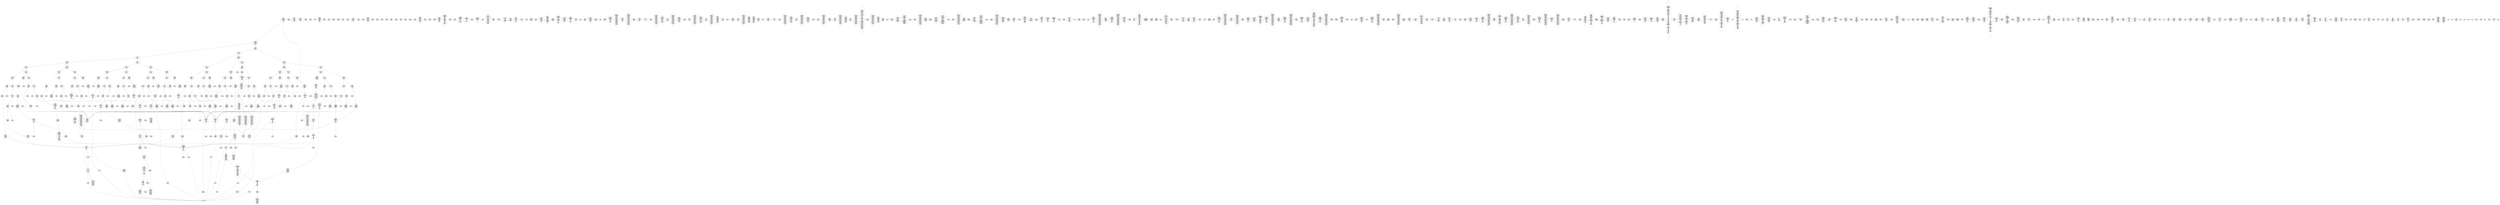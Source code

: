 /* Generated by GvGen v.1.0 (https://www.github.com/stricaud/gvgen) */

digraph G {
compound=true;
   node1 [label="[anywhere]"];
   node2 [label="# 0x0
PUSHX Data
PUSHX Data
MSTORE
PUSHX LogicData
CALLDATASIZE
LT
PUSHX Data
JUMPI
"];
   node3 [label="# 0xd
PUSHX Data
CALLDATALOAD
PUSHX BitData
SHR
PUSHX LogicData
GT
PUSHX Data
JUMPI
"];
   node4 [label="# 0x1e
PUSHX LogicData
GT
PUSHX Data
JUMPI
"];
   node5 [label="# 0x29
PUSHX LogicData
GT
PUSHX Data
JUMPI
"];
   node6 [label="# 0x34
PUSHX LogicData
GT
PUSHX Data
JUMPI
"];
   node7 [label="# 0x3f
PUSHX LogicData
EQ
PUSHX Data
JUMPI
"];
   node8 [label="# 0x4a
PUSHX LogicData
EQ
PUSHX Data
JUMPI
"];
   node9 [label="# 0x55
PUSHX LogicData
EQ
PUSHX Data
JUMPI
"];
   node10 [label="# 0x60
PUSHX Data
REVERT
"];
   node11 [label="# 0x64
JUMPDEST
PUSHX LogicData
EQ
PUSHX Data
JUMPI
"];
   node12 [label="# 0x70
PUSHX LogicData
EQ
PUSHX Data
JUMPI
"];
   node13 [label="# 0x7b
PUSHX LogicData
EQ
PUSHX Data
JUMPI
"];
   node14 [label="# 0x86
PUSHX Data
REVERT
"];
   node15 [label="# 0x8a
JUMPDEST
PUSHX LogicData
GT
PUSHX Data
JUMPI
"];
   node16 [label="# 0x96
PUSHX LogicData
EQ
PUSHX Data
JUMPI
"];
   node17 [label="# 0xa1
PUSHX LogicData
EQ
PUSHX Data
JUMPI
"];
   node18 [label="# 0xac
PUSHX LogicData
EQ
PUSHX Data
JUMPI
"];
   node19 [label="# 0xb7
PUSHX Data
REVERT
"];
   node20 [label="# 0xbb
JUMPDEST
PUSHX LogicData
EQ
PUSHX Data
JUMPI
"];
   node21 [label="# 0xc7
PUSHX LogicData
EQ
PUSHX Data
JUMPI
"];
   node22 [label="# 0xd2
PUSHX LogicData
EQ
PUSHX Data
JUMPI
"];
   node23 [label="# 0xdd
PUSHX Data
REVERT
"];
   node24 [label="# 0xe1
JUMPDEST
PUSHX LogicData
GT
PUSHX Data
JUMPI
"];
   node25 [label="# 0xed
PUSHX LogicData
GT
PUSHX Data
JUMPI
"];
   node26 [label="# 0xf8
PUSHX LogicData
EQ
PUSHX Data
JUMPI
"];
   node27 [label="# 0x103
PUSHX LogicData
EQ
PUSHX Data
JUMPI
"];
   node28 [label="# 0x10e
PUSHX LogicData
EQ
PUSHX Data
JUMPI
"];
   node29 [label="# 0x119
PUSHX Data
REVERT
"];
   node30 [label="# 0x11d
JUMPDEST
PUSHX LogicData
EQ
PUSHX Data
JUMPI
"];
   node31 [label="# 0x129
PUSHX LogicData
EQ
PUSHX Data
JUMPI
"];
   node32 [label="# 0x134
PUSHX LogicData
EQ
PUSHX Data
JUMPI
"];
   node33 [label="# 0x13f
PUSHX Data
REVERT
"];
   node34 [label="# 0x143
JUMPDEST
PUSHX LogicData
GT
PUSHX Data
JUMPI
"];
   node35 [label="# 0x14f
PUSHX LogicData
EQ
PUSHX Data
JUMPI
"];
   node36 [label="# 0x15a
PUSHX LogicData
EQ
PUSHX Data
JUMPI
"];
   node37 [label="# 0x165
PUSHX LogicData
EQ
PUSHX Data
JUMPI
"];
   node38 [label="# 0x170
PUSHX Data
REVERT
"];
   node39 [label="# 0x174
JUMPDEST
PUSHX LogicData
EQ
PUSHX Data
JUMPI
"];
   node40 [label="# 0x180
PUSHX LogicData
EQ
PUSHX Data
JUMPI
"];
   node41 [label="# 0x18b
PUSHX LogicData
EQ
PUSHX Data
JUMPI
"];
   node42 [label="# 0x196
PUSHX Data
REVERT
"];
   node43 [label="# 0x19a
JUMPDEST
PUSHX LogicData
GT
PUSHX Data
JUMPI
"];
   node44 [label="# 0x1a6
PUSHX LogicData
GT
PUSHX Data
JUMPI
"];
   node45 [label="# 0x1b1
PUSHX LogicData
GT
PUSHX Data
JUMPI
"];
   node46 [label="# 0x1bc
PUSHX LogicData
EQ
PUSHX Data
JUMPI
"];
   node47 [label="# 0x1c7
PUSHX LogicData
EQ
PUSHX Data
JUMPI
"];
   node48 [label="# 0x1d2
PUSHX LogicData
EQ
PUSHX Data
JUMPI
"];
   node49 [label="# 0x1dd
PUSHX Data
REVERT
"];
   node50 [label="# 0x1e1
JUMPDEST
PUSHX LogicData
EQ
PUSHX Data
JUMPI
"];
   node51 [label="# 0x1ed
PUSHX LogicData
EQ
PUSHX Data
JUMPI
"];
   node52 [label="# 0x1f8
PUSHX LogicData
EQ
PUSHX Data
JUMPI
"];
   node53 [label="# 0x203
PUSHX Data
REVERT
"];
   node54 [label="# 0x207
JUMPDEST
PUSHX LogicData
GT
PUSHX Data
JUMPI
"];
   node55 [label="# 0x213
PUSHX LogicData
EQ
PUSHX Data
JUMPI
"];
   node56 [label="# 0x21e
PUSHX LogicData
EQ
PUSHX Data
JUMPI
"];
   node57 [label="# 0x229
PUSHX LogicData
EQ
PUSHX Data
JUMPI
"];
   node58 [label="# 0x234
PUSHX Data
REVERT
"];
   node59 [label="# 0x238
JUMPDEST
PUSHX LogicData
EQ
PUSHX Data
JUMPI
"];
   node60 [label="# 0x244
PUSHX LogicData
EQ
PUSHX Data
JUMPI
"];
   node61 [label="# 0x24f
PUSHX LogicData
EQ
PUSHX Data
JUMPI
"];
   node62 [label="# 0x25a
PUSHX Data
REVERT
"];
   node63 [label="# 0x25e
JUMPDEST
PUSHX LogicData
GT
PUSHX Data
JUMPI
"];
   node64 [label="# 0x26a
PUSHX LogicData
GT
PUSHX Data
JUMPI
"];
   node65 [label="# 0x275
PUSHX LogicData
EQ
PUSHX Data
JUMPI
"];
   node66 [label="# 0x280
PUSHX LogicData
EQ
PUSHX Data
JUMPI
"];
   node67 [label="# 0x28b
PUSHX LogicData
EQ
PUSHX Data
JUMPI
"];
   node68 [label="# 0x296
PUSHX Data
REVERT
"];
   node69 [label="# 0x29a
JUMPDEST
PUSHX LogicData
EQ
PUSHX Data
JUMPI
"];
   node70 [label="# 0x2a6
PUSHX LogicData
EQ
PUSHX Data
JUMPI
"];
   node71 [label="# 0x2b1
PUSHX LogicData
EQ
PUSHX Data
JUMPI
"];
   node72 [label="# 0x2bc
PUSHX Data
REVERT
"];
   node73 [label="# 0x2c0
JUMPDEST
PUSHX LogicData
GT
PUSHX Data
JUMPI
"];
   node74 [label="# 0x2cc
PUSHX LogicData
EQ
PUSHX Data
JUMPI
"];
   node75 [label="# 0x2d7
PUSHX LogicData
EQ
PUSHX Data
JUMPI
"];
   node76 [label="# 0x2e2
PUSHX LogicData
EQ
PUSHX Data
JUMPI
"];
   node77 [label="# 0x2ed
PUSHX Data
REVERT
"];
   node78 [label="# 0x2f1
JUMPDEST
PUSHX LogicData
EQ
PUSHX Data
JUMPI
"];
   node79 [label="# 0x2fd
PUSHX LogicData
EQ
PUSHX Data
JUMPI
"];
   node80 [label="# 0x308
PUSHX LogicData
EQ
PUSHX Data
JUMPI
"];
   node81 [label="# 0x313
JUMPDEST
PUSHX Data
REVERT
"];
   node82 [label="# 0x318
JUMPDEST
CALLVALUE
ISZERO
PUSHX Data
JUMPI
"];
   node83 [label="# 0x320
PUSHX Data
REVERT
"];
   node84 [label="# 0x324
JUMPDEST
PUSHX Data
PUSHX Data
CALLDATASIZE
PUSHX Data
PUSHX Data
JUMP
"];
   node85 [label="# 0x333
JUMPDEST
PUSHX Data
JUMP
"];
   node86 [label="# 0x338
JUMPDEST
PUSHX MemData
MLOAD
ISZERO
ISZERO
MSTORE
PUSHX ArithData
ADD
"];
   node87 [label="# 0x344
JUMPDEST
PUSHX MemData
MLOAD
SUB
RETURN
"];
   node88 [label="# 0x34d
JUMPDEST
CALLVALUE
ISZERO
PUSHX Data
JUMPI
"];
   node89 [label="# 0x355
PUSHX Data
REVERT
"];
   node90 [label="# 0x359
JUMPDEST
PUSHX Data
PUSHX Data
JUMP
"];
   node91 [label="# 0x362
JUMPDEST
PUSHX MemData
MLOAD
PUSHX Data
PUSHX Data
JUMP
"];
   node92 [label="# 0x36f
JUMPDEST
CALLVALUE
ISZERO
PUSHX Data
JUMPI
"];
   node93 [label="# 0x377
PUSHX Data
REVERT
"];
   node94 [label="# 0x37b
JUMPDEST
PUSHX Data
PUSHX Data
CALLDATASIZE
PUSHX Data
PUSHX Data
JUMP
"];
   node95 [label="# 0x38a
JUMPDEST
PUSHX Data
JUMP
"];
   node96 [label="# 0x38f
JUMPDEST
PUSHX MemData
MLOAD
PUSHX ArithData
PUSHX BitData
PUSHX BitData
SHL
SUB
AND
MSTORE
PUSHX ArithData
ADD
PUSHX Data
JUMP
"];
   node97 [label="# 0x3a7
JUMPDEST
CALLVALUE
ISZERO
PUSHX Data
JUMPI
"];
   node98 [label="# 0x3af
PUSHX Data
REVERT
"];
   node99 [label="# 0x3b3
JUMPDEST
PUSHX Data
PUSHX Data
CALLDATASIZE
PUSHX Data
PUSHX Data
JUMP
"];
   node100 [label="# 0x3c2
JUMPDEST
PUSHX Data
JUMP
"];
   node101 [label="# 0x3c7
JUMPDEST
STOP
"];
   node102 [label="# 0x3c9
JUMPDEST
CALLVALUE
ISZERO
PUSHX Data
JUMPI
"];
   node103 [label="# 0x3d1
PUSHX Data
REVERT
"];
   node104 [label="# 0x3d5
JUMPDEST
PUSHX Data
PUSHX Data
CALLDATASIZE
PUSHX Data
PUSHX Data
JUMP
"];
   node105 [label="# 0x3e4
JUMPDEST
PUSHX Data
PUSHX Data
MSTORE
PUSHX Data
MSTORE
PUSHX Data
SHA3
SLOAD
JUMP
"];
   node106 [label="# 0x3f6
JUMPDEST
PUSHX MemData
MLOAD
MSTORE
PUSHX ArithData
ADD
PUSHX Data
JUMP
"];
   node107 [label="# 0x404
JUMPDEST
CALLVALUE
ISZERO
PUSHX Data
JUMPI
"];
   node108 [label="# 0x40c
PUSHX Data
REVERT
"];
   node109 [label="# 0x410
JUMPDEST
PUSHX StorData
SLOAD
PUSHX StorData
SLOAD
SUB
PUSHX BitData
NOT
ADD
PUSHX Data
JUMP
"];
   node110 [label="# 0x421
JUMPDEST
CALLVALUE
ISZERO
PUSHX Data
JUMPI
"];
   node111 [label="# 0x429
PUSHX Data
REVERT
"];
   node112 [label="# 0x42d
JUMPDEST
PUSHX Data
PUSHX Data
CALLDATASIZE
PUSHX Data
PUSHX Data
JUMP
"];
   node113 [label="# 0x43c
JUMPDEST
PUSHX Data
JUMP
"];
   node114 [label="# 0x441
JUMPDEST
CALLVALUE
ISZERO
PUSHX Data
JUMPI
"];
   node115 [label="# 0x449
PUSHX Data
REVERT
"];
   node116 [label="# 0x44d
JUMPDEST
PUSHX Data
PUSHX Data
CALLDATASIZE
PUSHX Data
PUSHX Data
JUMP
"];
   node117 [label="# 0x45c
JUMPDEST
PUSHX Data
JUMP
"];
   node118 [label="# 0x461
JUMPDEST
PUSHX Data
PUSHX Data
CALLDATASIZE
PUSHX Data
PUSHX Data
JUMP
"];
   node119 [label="# 0x46f
JUMPDEST
PUSHX Data
JUMP
"];
   node120 [label="# 0x474
JUMPDEST
PUSHX Data
PUSHX Data
CALLDATASIZE
PUSHX Data
PUSHX Data
JUMP
"];
   node121 [label="# 0x482
JUMPDEST
PUSHX Data
JUMP
"];
   node122 [label="# 0x487
JUMPDEST
CALLVALUE
ISZERO
PUSHX Data
JUMPI
"];
   node123 [label="# 0x48f
PUSHX Data
REVERT
"];
   node124 [label="# 0x493
JUMPDEST
PUSHX Data
PUSHX Data
JUMP
"];
   node125 [label="# 0x49c
JUMPDEST
CALLVALUE
ISZERO
PUSHX Data
JUMPI
"];
   node126 [label="# 0x4a4
PUSHX Data
REVERT
"];
   node127 [label="# 0x4a8
JUMPDEST
PUSHX Data
PUSHX Data
CALLDATASIZE
PUSHX Data
PUSHX Data
JUMP
"];
   node128 [label="# 0x4b7
JUMPDEST
PUSHX Data
JUMP
"];
   node129 [label="# 0x4bc
JUMPDEST
CALLVALUE
ISZERO
PUSHX Data
JUMPI
"];
   node130 [label="# 0x4c4
PUSHX Data
REVERT
"];
   node131 [label="# 0x4c8
JUMPDEST
PUSHX Data
PUSHX Data
CALLDATASIZE
PUSHX Data
PUSHX Data
JUMP
"];
   node132 [label="# 0x4d7
JUMPDEST
PUSHX Data
JUMP
"];
   node133 [label="# 0x4dc
JUMPDEST
PUSHX MemData
MLOAD
PUSHX Data
PUSHX Data
JUMP
"];
   node134 [label="# 0x4e9
JUMPDEST
CALLVALUE
ISZERO
PUSHX Data
JUMPI
"];
   node135 [label="# 0x4f1
PUSHX Data
REVERT
"];
   node136 [label="# 0x4f5
JUMPDEST
PUSHX Data
PUSHX Data
CALLDATASIZE
PUSHX Data
PUSHX Data
JUMP
"];
   node137 [label="# 0x504
JUMPDEST
PUSHX Data
JUMP
"];
   node138 [label="# 0x509
JUMPDEST
CALLVALUE
ISZERO
PUSHX Data
JUMPI
"];
   node139 [label="# 0x511
PUSHX Data
REVERT
"];
   node140 [label="# 0x515
JUMPDEST
PUSHX Data
PUSHX Data
CALLDATASIZE
PUSHX Data
PUSHX Data
JUMP
"];
   node141 [label="# 0x524
JUMPDEST
PUSHX Data
JUMP
"];
   node142 [label="# 0x529
JUMPDEST
CALLVALUE
ISZERO
PUSHX Data
JUMPI
"];
   node143 [label="# 0x531
PUSHX Data
REVERT
"];
   node144 [label="# 0x535
JUMPDEST
PUSHX Data
PUSHX Data
JUMP
"];
   node145 [label="# 0x53e
JUMPDEST
CALLVALUE
ISZERO
PUSHX Data
JUMPI
"];
   node146 [label="# 0x546
PUSHX Data
REVERT
"];
   node147 [label="# 0x54a
JUMPDEST
PUSHX Data
PUSHX Data
CALLDATASIZE
PUSHX Data
PUSHX Data
JUMP
"];
   node148 [label="# 0x559
JUMPDEST
PUSHX Data
PUSHX Data
MSTORE
PUSHX Data
MSTORE
PUSHX Data
SHA3
SLOAD
JUMP
"];
   node149 [label="# 0x56b
JUMPDEST
CALLVALUE
ISZERO
PUSHX Data
JUMPI
"];
   node150 [label="# 0x573
PUSHX Data
REVERT
"];
   node151 [label="# 0x577
JUMPDEST
PUSHX Data
PUSHX Data
CALLDATASIZE
PUSHX Data
PUSHX Data
JUMP
"];
   node152 [label="# 0x586
JUMPDEST
PUSHX Data
JUMP
"];
   node153 [label="# 0x58b
JUMPDEST
CALLVALUE
ISZERO
PUSHX Data
JUMPI
"];
   node154 [label="# 0x593
PUSHX Data
REVERT
"];
   node155 [label="# 0x597
JUMPDEST
PUSHX Data
PUSHX StorData
SLOAD
JUMP
"];
   node156 [label="# 0x5a1
JUMPDEST
CALLVALUE
ISZERO
PUSHX Data
JUMPI
"];
   node157 [label="# 0x5a9
PUSHX Data
REVERT
"];
   node158 [label="# 0x5ad
JUMPDEST
PUSHX Data
PUSHX StorData
SLOAD
JUMP
"];
   node159 [label="# 0x5b7
JUMPDEST
CALLVALUE
ISZERO
PUSHX Data
JUMPI
"];
   node160 [label="# 0x5bf
PUSHX Data
REVERT
"];
   node161 [label="# 0x5c3
JUMPDEST
PUSHX Data
PUSHX Data
JUMP
"];
   node162 [label="# 0x5cc
JUMPDEST
CALLVALUE
ISZERO
PUSHX Data
JUMPI
"];
   node163 [label="# 0x5d4
PUSHX Data
REVERT
"];
   node164 [label="# 0x5d8
JUMPDEST
PUSHX Data
PUSHX Data
CALLDATASIZE
PUSHX Data
PUSHX Data
JUMP
"];
   node165 [label="# 0x5e7
JUMPDEST
PUSHX Data
JUMP
"];
   node166 [label="# 0x5ec
JUMPDEST
CALLVALUE
ISZERO
PUSHX Data
JUMPI
"];
   node167 [label="# 0x5f4
PUSHX Data
REVERT
"];
   node168 [label="# 0x5f8
JUMPDEST
PUSHX Data
PUSHX Data
CALLDATASIZE
PUSHX Data
PUSHX Data
JUMP
"];
   node169 [label="# 0x607
JUMPDEST
PUSHX Data
JUMP
"];
   node170 [label="# 0x60c
JUMPDEST
CALLVALUE
ISZERO
PUSHX Data
JUMPI
"];
   node171 [label="# 0x614
PUSHX Data
REVERT
"];
   node172 [label="# 0x618
JUMPDEST
PUSHX Data
PUSHX Data
CALLDATASIZE
PUSHX Data
PUSHX Data
JUMP
"];
   node173 [label="# 0x627
JUMPDEST
PUSHX Data
JUMP
"];
   node174 [label="# 0x62c
JUMPDEST
CALLVALUE
ISZERO
PUSHX Data
JUMPI
"];
   node175 [label="# 0x634
PUSHX Data
REVERT
"];
   node176 [label="# 0x638
JUMPDEST
PUSHX Data
PUSHX Data
JUMP
"];
   node177 [label="# 0x641
JUMPDEST
CALLVALUE
ISZERO
PUSHX Data
JUMPI
"];
   node178 [label="# 0x649
PUSHX Data
REVERT
"];
   node179 [label="# 0x64d
JUMPDEST
PUSHX Data
PUSHX Data
CALLDATASIZE
PUSHX Data
PUSHX Data
JUMP
"];
   node180 [label="# 0x65c
JUMPDEST
PUSHX Data
JUMP
"];
   node181 [label="# 0x661
JUMPDEST
CALLVALUE
ISZERO
PUSHX Data
JUMPI
"];
   node182 [label="# 0x669
PUSHX Data
REVERT
"];
   node183 [label="# 0x66d
JUMPDEST
PUSHX Data
PUSHX StorData
SLOAD
JUMP
"];
   node184 [label="# 0x677
JUMPDEST
CALLVALUE
ISZERO
PUSHX Data
JUMPI
"];
   node185 [label="# 0x67f
PUSHX Data
REVERT
"];
   node186 [label="# 0x683
JUMPDEST
PUSHX Data
PUSHX Data
CALLDATASIZE
PUSHX Data
PUSHX Data
JUMP
"];
   node187 [label="# 0x692
JUMPDEST
PUSHX Data
JUMP
"];
   node188 [label="# 0x697
JUMPDEST
CALLVALUE
ISZERO
PUSHX Data
JUMPI
"];
   node189 [label="# 0x69f
PUSHX Data
REVERT
"];
   node190 [label="# 0x6a3
JUMPDEST
PUSHX StorData
SLOAD
PUSHX ArithData
PUSHX BitData
PUSHX BitData
SHL
SUB
AND
PUSHX Data
JUMP
"];
   node191 [label="# 0x6b5
JUMPDEST
CALLVALUE
ISZERO
PUSHX Data
JUMPI
"];
   node192 [label="# 0x6bd
PUSHX Data
REVERT
"];
   node193 [label="# 0x6c1
JUMPDEST
PUSHX Data
PUSHX StorData
SLOAD
JUMP
"];
   node194 [label="# 0x6cb
JUMPDEST
CALLVALUE
ISZERO
PUSHX Data
JUMPI
"];
   node195 [label="# 0x6d3
PUSHX Data
REVERT
"];
   node196 [label="# 0x6d7
JUMPDEST
PUSHX Data
PUSHX Data
JUMP
"];
   node197 [label="# 0x6e0
JUMPDEST
CALLVALUE
ISZERO
PUSHX Data
JUMPI
"];
   node198 [label="# 0x6e8
PUSHX Data
REVERT
"];
   node199 [label="# 0x6ec
JUMPDEST
PUSHX Data
PUSHX Data
CALLDATASIZE
PUSHX Data
PUSHX Data
JUMP
"];
   node200 [label="# 0x6fb
JUMPDEST
PUSHX Data
JUMP
"];
   node201 [label="# 0x700
JUMPDEST
CALLVALUE
ISZERO
PUSHX Data
JUMPI
"];
   node202 [label="# 0x708
PUSHX Data
REVERT
"];
   node203 [label="# 0x70c
JUMPDEST
PUSHX Data
PUSHX Data
JUMP
"];
   node204 [label="# 0x715
JUMPDEST
CALLVALUE
ISZERO
PUSHX Data
JUMPI
"];
   node205 [label="# 0x71d
PUSHX Data
REVERT
"];
   node206 [label="# 0x721
JUMPDEST
PUSHX Data
PUSHX StorData
SLOAD
JUMP
"];
   node207 [label="# 0x72b
JUMPDEST
CALLVALUE
ISZERO
PUSHX Data
JUMPI
"];
   node208 [label="# 0x733
PUSHX Data
REVERT
"];
   node209 [label="# 0x737
JUMPDEST
PUSHX Data
PUSHX StorData
SLOAD
JUMP
"];
   node210 [label="# 0x741
JUMPDEST
CALLVALUE
ISZERO
PUSHX Data
JUMPI
"];
   node211 [label="# 0x749
PUSHX Data
REVERT
"];
   node212 [label="# 0x74d
JUMPDEST
PUSHX Data
PUSHX Data
CALLDATASIZE
PUSHX Data
PUSHX Data
JUMP
"];
   node213 [label="# 0x75c
JUMPDEST
PUSHX Data
JUMP
"];
   node214 [label="# 0x761
JUMPDEST
CALLVALUE
ISZERO
PUSHX Data
JUMPI
"];
   node215 [label="# 0x769
PUSHX Data
REVERT
"];
   node216 [label="# 0x76d
JUMPDEST
PUSHX Data
PUSHX Data
CALLDATASIZE
PUSHX Data
PUSHX Data
JUMP
"];
   node217 [label="# 0x77c
JUMPDEST
PUSHX Data
JUMP
"];
   node218 [label="# 0x781
JUMPDEST
CALLVALUE
ISZERO
PUSHX Data
JUMPI
"];
   node219 [label="# 0x789
PUSHX Data
REVERT
"];
   node220 [label="# 0x78d
JUMPDEST
PUSHX Data
PUSHX Data
CALLDATASIZE
PUSHX Data
PUSHX Data
JUMP
"];
   node221 [label="# 0x79c
JUMPDEST
PUSHX Data
JUMP
"];
   node222 [label="# 0x7a1
JUMPDEST
CALLVALUE
ISZERO
PUSHX Data
JUMPI
"];
   node223 [label="# 0x7a9
PUSHX Data
REVERT
"];
   node224 [label="# 0x7ad
JUMPDEST
PUSHX Data
PUSHX Data
CALLDATASIZE
PUSHX Data
PUSHX Data
JUMP
"];
   node225 [label="# 0x7bc
JUMPDEST
PUSHX Data
PUSHX Data
MSTORE
PUSHX Data
MSTORE
PUSHX Data
SHA3
SLOAD
PUSHX BitData
AND
JUMP
"];
   node226 [label="# 0x7d1
JUMPDEST
CALLVALUE
ISZERO
PUSHX Data
JUMPI
"];
   node227 [label="# 0x7d9
PUSHX Data
REVERT
"];
   node228 [label="# 0x7dd
JUMPDEST
PUSHX StorData
SLOAD
PUSHX Data
PUSHX BitData
AND
JUMP
"];
   node229 [label="# 0x7eb
JUMPDEST
PUSHX MemData
MLOAD
PUSHX Data
PUSHX Data
JUMP
"];
   node230 [label="# 0x7f8
JUMPDEST
CALLVALUE
ISZERO
PUSHX Data
JUMPI
"];
   node231 [label="# 0x800
PUSHX Data
REVERT
"];
   node232 [label="# 0x804
JUMPDEST
PUSHX Data
PUSHX Data
CALLDATASIZE
PUSHX Data
PUSHX Data
JUMP
"];
   node233 [label="# 0x813
JUMPDEST
PUSHX Data
JUMP
"];
   node234 [label="# 0x818
JUMPDEST
CALLVALUE
ISZERO
PUSHX Data
JUMPI
"];
   node235 [label="# 0x820
PUSHX Data
REVERT
"];
   node236 [label="# 0x824
JUMPDEST
PUSHX Data
PUSHX StorData
SLOAD
JUMP
"];
   node237 [label="# 0x82e
JUMPDEST
CALLVALUE
ISZERO
PUSHX Data
JUMPI
"];
   node238 [label="# 0x836
PUSHX Data
REVERT
"];
   node239 [label="# 0x83a
JUMPDEST
PUSHX Data
PUSHX Data
CALLDATASIZE
PUSHX Data
PUSHX Data
JUMP
"];
   node240 [label="# 0x849
JUMPDEST
PUSHX Data
JUMP
"];
   node241 [label="# 0x84e
JUMPDEST
CALLVALUE
ISZERO
PUSHX Data
JUMPI
"];
   node242 [label="# 0x856
PUSHX Data
REVERT
"];
   node243 [label="# 0x85a
JUMPDEST
PUSHX Data
PUSHX Data
CALLDATASIZE
PUSHX Data
PUSHX Data
JUMP
"];
   node244 [label="# 0x869
JUMPDEST
PUSHX Data
JUMP
"];
   node245 [label="# 0x86e
JUMPDEST
CALLVALUE
ISZERO
PUSHX Data
JUMPI
"];
   node246 [label="# 0x876
PUSHX Data
REVERT
"];
   node247 [label="# 0x87a
JUMPDEST
PUSHX Data
PUSHX Data
CALLDATASIZE
PUSHX Data
PUSHX Data
JUMP
"];
   node248 [label="# 0x889
JUMPDEST
PUSHX Data
PUSHX Data
MSTORE
PUSHX Data
MSTORE
PUSHX Data
SHA3
SLOAD
JUMP
"];
   node249 [label="# 0x89b
JUMPDEST
CALLVALUE
ISZERO
PUSHX Data
JUMPI
"];
   node250 [label="# 0x8a3
PUSHX Data
REVERT
"];
   node251 [label="# 0x8a7
JUMPDEST
PUSHX Data
PUSHX Data
CALLDATASIZE
PUSHX Data
PUSHX Data
JUMP
"];
   node252 [label="# 0x8b6
JUMPDEST
PUSHX ArithData
PUSHX BitData
PUSHX BitData
SHL
SUB
AND
PUSHX Data
MSTORE
PUSHX Data
PUSHX Data
MSTORE
PUSHX Data
SHA3
AND
MSTORE
MSTORE
SHA3
SLOAD
PUSHX BitData
AND
JUMP
"];
   node253 [label="# 0x8e4
JUMPDEST
CALLVALUE
ISZERO
PUSHX Data
JUMPI
"];
   node254 [label="# 0x8ec
PUSHX Data
REVERT
"];
   node255 [label="# 0x8f0
JUMPDEST
PUSHX Data
PUSHX Data
CALLDATASIZE
PUSHX Data
PUSHX Data
JUMP
"];
   node256 [label="# 0x8ff
JUMPDEST
PUSHX Data
JUMP
"];
   node257 [label="# 0x904
JUMPDEST
CALLVALUE
ISZERO
PUSHX Data
JUMPI
"];
   node258 [label="# 0x90c
PUSHX Data
REVERT
"];
   node259 [label="# 0x910
JUMPDEST
PUSHX Data
PUSHX Data
CALLDATASIZE
PUSHX Data
PUSHX Data
JUMP
"];
   node260 [label="# 0x91f
JUMPDEST
PUSHX Data
JUMP
"];
   node261 [label="# 0x924
JUMPDEST
PUSHX Data
PUSHX ArithData
PUSHX BitData
PUSHX BitData
SHL
SUB
NOT
AND
PUSHX LogicData
EQ
PUSHX Data
JUMPI
"];
   node262 [label="# 0x959
PUSHX ArithData
PUSHX BitData
PUSHX BitData
SHL
SUB
NOT
AND
PUSHX LogicData
EQ
"];
   node263 [label="# 0x987
JUMPDEST
PUSHX Data
JUMPI
"];
   node264 [label="# 0x98d
PUSHX LogicData
PUSHX ArithData
PUSHX BitData
PUSHX BitData
SHL
SUB
NOT
AND
EQ
"];
   node265 [label="# 0x9bb
JUMPDEST
JUMP
"];
   node266 [label="# 0x9c1
JUMPDEST
PUSHX Data
PUSHX StorData
SLOAD
PUSHX Data
PUSHX Data
JUMP
"];
   node267 [label="# 0x9d0
JUMPDEST
PUSHX ArithData
ADD
PUSHX ArithData
DIV
MUL
PUSHX ArithData
ADD
PUSHX MemData
MLOAD
ADD
PUSHX Data
MSTORE
MSTORE
PUSHX ArithData
ADD
SLOAD
PUSHX Data
PUSHX Data
JUMP
"];
   node268 [label="# 0x9fc
JUMPDEST
ISZERO
PUSHX Data
JUMPI
"];
   node269 [label="# 0xa03
PUSHX LogicData
LT
PUSHX Data
JUMPI
"];
   node270 [label="# 0xa0b
PUSHX ArithData
SLOAD
DIV
MUL
MSTORE
PUSHX ArithData
ADD
PUSHX Data
JUMP
"];
   node271 [label="# 0xa1e
JUMPDEST
ADD
PUSHX Data
MSTORE
PUSHX Data
PUSHX Data
SHA3
"];
   node272 [label="# 0xa2c
JUMPDEST
SLOAD
MSTORE
PUSHX ArithData
ADD
PUSHX ArithData
ADD
GT
PUSHX Data
JUMPI
"];
   node273 [label="# 0xa40
SUB
PUSHX BitData
AND
ADD
"];
   node274 [label="# 0xa49
JUMPDEST
JUMP
"];
   node275 [label="# 0xa53
JUMPDEST
PUSHX Data
PUSHX Data
PUSHX Data
JUMP
"];
   node276 [label="# 0xa5e
JUMPDEST
PUSHX Data
JUMPI
"];
   node277 [label="# 0xa63
PUSHX MemData
MLOAD
PUSHX Data
MSTORE
PUSHX ArithData
ADD
PUSHX MemData
MLOAD
SUB
REVERT
"];
   node278 [label="# 0xa94
JUMPDEST
PUSHX Data
MSTORE
PUSHX Data
PUSHX Data
MSTORE
PUSHX Data
SHA3
SLOAD
PUSHX ArithData
PUSHX BitData
PUSHX BitData
SHL
SUB
AND
JUMP
"];
   node279 [label="# 0xab0
JUMPDEST
PUSHX Data
PUSHX Data
PUSHX Data
JUMP
"];
   node280 [label="# 0xabb
JUMPDEST
PUSHX ArithData
PUSHX BitData
PUSHX BitData
SHL
SUB
AND
PUSHX ArithData
PUSHX BitData
PUSHX BitData
SHL
SUB
AND
EQ
ISZERO
PUSHX Data
JUMPI
"];
   node281 [label="# 0xad8
PUSHX MemData
MLOAD
PUSHX Data
MSTORE
PUSHX ArithData
ADD
PUSHX MemData
MLOAD
SUB
REVERT
"];
   node282 [label="# 0xb09
JUMPDEST
CALLER
PUSHX ArithData
PUSHX BitData
PUSHX BitData
SHL
SUB
AND
EQ
ISZERO
PUSHX Data
JUMPI
"];
   node283 [label="# 0xb1d
PUSHX Data
CALLER
PUSHX Data
JUMP
"];
   node284 [label="# 0xb27
JUMPDEST
ISZERO
"];
   node285 [label="# 0xb29
JUMPDEST
ISZERO
PUSHX Data
JUMPI
"];
   node286 [label="# 0xb2f
PUSHX MemData
MLOAD
PUSHX Data
MSTORE
PUSHX ArithData
ADD
PUSHX MemData
MLOAD
SUB
REVERT
"];
   node287 [label="# 0xb60
JUMPDEST
PUSHX Data
PUSHX Data
JUMP
"];
   node288 [label="# 0xb6b
JUMPDEST
JUMP
"];
   node289 [label="# 0xb70
JUMPDEST
PUSHX Data
PUSHX Data
JUMP
"];
   node290 [label="# 0xb7b
JUMPDEST
PUSHX StorData
SLOAD
PUSHX ArithData
PUSHX BitData
PUSHX BitData
SHL
SUB
AND
CALLER
EQ
PUSHX Data
JUMPI
"];
   node291 [label="# 0xb8e
PUSHX MemData
MLOAD
PUSHX BitData
PUSHX BitData
SHL
MSTORE
PUSHX Data
PUSHX ArithData
ADD
MSTORE
PUSHX ArithData
ADD
MSTORE
PUSHX MemData
MLOAD
PUSHX Data
PUSHX Data
CODECOPY
MLOAD
MSTORE
PUSHX ArithData
ADD
MSTORE
PUSHX ArithData
ADD
"];
   node292 [label="# 0xbbf
JUMPDEST
PUSHX MemData
MLOAD
SUB
REVERT
"];
   node293 [label="# 0xbc8
JUMPDEST
PUSHX StorData
SLOAD
GT
ISZERO
PUSHX Data
JUMPI
"];
   node294 [label="# 0xbd3
PUSHX MemData
MLOAD
PUSHX BitData
PUSHX BitData
SHL
MSTORE
PUSHX Data
PUSHX ArithData
ADD
MSTORE
PUSHX Data
PUSHX ArithData
ADD
MSTORE
PUSHX Data
PUSHX ArithData
ADD
MSTORE
PUSHX Data
PUSHX ArithData
ADD
MSTORE
PUSHX ArithData
ADD
PUSHX Data
JUMP
"];
   node295 [label="# 0xc40
JUMPDEST
PUSHX Data
SSTORE
JUMP
"];
   node296 [label="# 0xc45
JUMPDEST
PUSHX LogicData
GT
ISZERO
PUSHX Data
JUMPI
"];
   node297 [label="# 0xc51
PUSHX StorData
SLOAD
GT
ISZERO
"];
   node298 [label="# 0xc58
JUMPDEST
PUSHX Data
JUMPI
"];
   node299 [label="# 0xc5d
PUSHX MemData
MLOAD
PUSHX BitData
PUSHX BitData
SHL
MSTORE
PUSHX Data
PUSHX ArithData
ADD
MSTORE
PUSHX Data
PUSHX ArithData
ADD
MSTORE
PUSHX Data
PUSHX ArithData
ADD
MSTORE
PUSHX ArithData
ADD
PUSHX Data
JUMP
"];
   node300 [label="# 0xca4
JUMPDEST
PUSHX StorData
SLOAD
PUSHX StorData
SLOAD
PUSHX StorData
SLOAD
SUB
PUSHX BitData
NOT
ADD
PUSHX Data
PUSHX Data
JUMP
"];
   node301 [label="# 0xcbf
JUMPDEST
GT
ISZERO
PUSHX Data
JUMPI
"];
   node302 [label="# 0xcc6
PUSHX MemData
MLOAD
PUSHX BitData
PUSHX BitData
SHL
MSTORE
PUSHX Data
PUSHX ArithData
ADD
MSTORE
PUSHX Data
PUSHX ArithData
ADD
MSTORE
PUSHX Data
PUSHX ArithData
ADD
MSTORE
PUSHX ArithData
ADD
PUSHX Data
JUMP
"];
   node303 [label="# 0xd0d
JUMPDEST
PUSHX Data
PUSHX StorData
SLOAD
PUSHX BitData
AND
PUSHX LogicData
GT
ISZERO
PUSHX Data
JUMPI
"];
   node304 [label="# 0xd1f
PUSHX Data
PUSHX Data
JUMP
"];
   node305 [label="# 0xd26
JUMPDEST
EQ
PUSHX Data
JUMPI
"];
   node306 [label="# 0xd2c
PUSHX MemData
MLOAD
PUSHX BitData
PUSHX BitData
SHL
MSTORE
PUSHX Data
PUSHX ArithData
ADD
MSTORE
PUSHX Data
PUSHX ArithData
ADD
MSTORE
PUSHX Data
PUSHX ArithData
ADD
MSTORE
PUSHX ArithData
ADD
PUSHX Data
JUMP
"];
   node307 [label="# 0xd73
JUMPDEST
PUSHX StorData
SLOAD
PUSHX StorData
SLOAD
PUSHX StorData
SLOAD
SUB
PUSHX BitData
NOT
ADD
PUSHX Data
PUSHX Data
JUMP
"];
   node308 [label="# 0xd8e
JUMPDEST
GT
ISZERO
PUSHX Data
JUMPI
"];
   node309 [label="# 0xd95
PUSHX MemData
MLOAD
PUSHX BitData
PUSHX BitData
SHL
MSTORE
PUSHX Data
PUSHX ArithData
ADD
MSTORE
PUSHX Data
PUSHX ArithData
ADD
MSTORE
PUSHX Data
PUSHX ArithData
ADD
MSTORE
PUSHX ArithData
ADD
PUSHX Data
JUMP
"];
   node310 [label="# 0xddc
JUMPDEST
PUSHX StorData
SLOAD
CALLER
PUSHX Data
MSTORE
PUSHX Data
PUSHX Data
MSTORE
PUSHX Data
SHA3
SLOAD
PUSHX Data
PUSHX Data
JUMP
"];
   node311 [label="# 0xdfa
JUMPDEST
GT
ISZERO
PUSHX Data
JUMPI
"];
   node312 [label="# 0xe01
PUSHX Data
REVERT
"];
   node313 [label="# 0xe05
JUMPDEST
PUSHX StorData
SLOAD
PUSHX Data
PUSHX Data
JUMP
"];
   node314 [label="# 0xe13
JUMPDEST
CALLVALUE
EQ
PUSHX Data
JUMPI
"];
   node315 [label="# 0xe1a
PUSHX MemData
MLOAD
PUSHX BitData
PUSHX BitData
SHL
MSTORE
PUSHX Data
PUSHX ArithData
ADD
MSTORE
PUSHX Data
PUSHX ArithData
ADD
MSTORE
PUSHX Data
PUSHX ArithData
ADD
MSTORE
PUSHX ArithData
ADD
PUSHX Data
JUMP
"];
   node316 [label="# 0xe61
JUMPDEST
CALLER
PUSHX Data
MSTORE
PUSHX Data
PUSHX Data
MSTORE
PUSHX Data
SHA3
SLOAD
CALLVALUE
PUSHX Data
PUSHX Data
JUMP
"];
   node317 [label="# 0xe80
JUMPDEST
SSTORE
CALLER
PUSHX Data
MSTORE
PUSHX Data
PUSHX Data
MSTORE
PUSHX Data
SHA3
SLOAD
PUSHX Data
PUSHX Data
JUMP
"];
   node318 [label="# 0xea4
JUMPDEST
SSTORE
PUSHX Data
CALLER
PUSHX Data
JUMP
"];
   node319 [label="# 0xeb4
JUMPDEST
JUMP
"];
   node320 [label="# 0xeb8
JUMPDEST
PUSHX LogicData
GT
ISZERO
PUSHX Data
JUMPI
"];
   node321 [label="# 0xec4
PUSHX StorData
SLOAD
GT
ISZERO
"];
   node322 [label="# 0xecb
JUMPDEST
PUSHX Data
JUMPI
"];
   node323 [label="# 0xed0
PUSHX MemData
MLOAD
PUSHX BitData
PUSHX BitData
SHL
MSTORE
PUSHX Data
PUSHX ArithData
ADD
MSTORE
PUSHX Data
PUSHX ArithData
ADD
MSTORE
PUSHX Data
PUSHX ArithData
ADD
MSTORE
PUSHX ArithData
ADD
PUSHX Data
JUMP
"];
   node324 [label="# 0xf17
JUMPDEST
PUSHX StorData
SLOAD
PUSHX StorData
SLOAD
PUSHX StorData
SLOAD
SUB
PUSHX BitData
NOT
ADD
PUSHX Data
PUSHX Data
JUMP
"];
   node325 [label="# 0xf32
JUMPDEST
GT
ISZERO
PUSHX Data
JUMPI
"];
   node326 [label="# 0xf39
PUSHX MemData
MLOAD
PUSHX BitData
PUSHX BitData
SHL
MSTORE
PUSHX Data
PUSHX ArithData
ADD
MSTORE
PUSHX Data
PUSHX ArithData
ADD
MSTORE
PUSHX Data
PUSHX ArithData
ADD
MSTORE
PUSHX ArithData
ADD
PUSHX Data
JUMP
"];
   node327 [label="# 0xf80
JUMPDEST
PUSHX Data
PUSHX StorData
SLOAD
PUSHX BitData
AND
PUSHX LogicData
GT
ISZERO
PUSHX Data
JUMPI
"];
   node328 [label="# 0xf92
PUSHX Data
PUSHX Data
JUMP
"];
   node329 [label="# 0xf99
JUMPDEST
EQ
PUSHX Data
JUMPI
"];
   node330 [label="# 0xf9f
PUSHX MemData
MLOAD
PUSHX BitData
PUSHX BitData
SHL
MSTORE
PUSHX Data
PUSHX ArithData
ADD
MSTORE
PUSHX Data
PUSHX ArithData
ADD
MSTORE
PUSHX Data
PUSHX ArithData
ADD
MSTORE
PUSHX ArithData
ADD
PUSHX Data
JUMP
"];
   node331 [label="# 0xfe6
JUMPDEST
PUSHX StorData
SLOAD
PUSHX Data
PUSHX Data
JUMP
"];
   node332 [label="# 0xff4
JUMPDEST
CALLVALUE
LT
ISZERO
PUSHX Data
JUMPI
"];
   node333 [label="# 0xffc
PUSHX MemData
MLOAD
PUSHX BitData
PUSHX BitData
SHL
MSTORE
PUSHX Data
PUSHX ArithData
ADD
MSTORE
PUSHX Data
PUSHX ArithData
ADD
MSTORE
PUSHX Data
PUSHX ArithData
ADD
MSTORE
PUSHX ArithData
ADD
PUSHX Data
JUMP
"];
   node334 [label="# 0x1043
JUMPDEST
CALLER
PUSHX Data
MSTORE
PUSHX Data
PUSHX Data
MSTORE
PUSHX Data
SHA3
SLOAD
PUSHX Data
PUSHX Data
JUMP
"];
   node335 [label="# 0x1060
JUMPDEST
GT
ISZERO
PUSHX Data
JUMPI
"];
   node336 [label="# 0x1067
PUSHX MemData
MLOAD
PUSHX BitData
PUSHX BitData
SHL
MSTORE
PUSHX Data
PUSHX ArithData
ADD
MSTORE
PUSHX Data
PUSHX ArithData
ADD
MSTORE
PUSHX Data
PUSHX ArithData
ADD
MSTORE
PUSHX ArithData
ADD
PUSHX Data
JUMP
"];
   node337 [label="# 0x10ae
JUMPDEST
PUSHX MemData
MLOAD
CALLER
PUSHX BitData
SHL
PUSHX BitData
NOT
AND
PUSHX ArithData
ADD
MSTORE
PUSHX ArithData
ADD
MSTORE
MLOAD
SUB
ADD
MSTORE
PUSHX ArithData
ADD
MSTORE
MLOAD
ADD
SHA3
PUSHX Data
PUSHX ArithData
MUL
PUSHX ArithData
ADD
PUSHX MemData
MLOAD
ADD
PUSHX Data
MSTORE
MSTORE
PUSHX ArithData
ADD
PUSHX ArithData
MUL
CALLDATACOPY
PUSHX Data
ADD
MSTORE
PUSHX Data
JUMP
"];
   node338 [label="# 0x112a
JUMPDEST
PUSHX Data
JUMPI
"];
   node339 [label="# 0x112f
PUSHX MemData
MLOAD
PUSHX BitData
PUSHX BitData
SHL
MSTORE
PUSHX Data
PUSHX ArithData
ADD
MSTORE
PUSHX Data
PUSHX ArithData
ADD
MSTORE
PUSHX Data
PUSHX ArithData
ADD
MSTORE
PUSHX ArithData
ADD
PUSHX Data
JUMP
"];
   node340 [label="# 0x1176
JUMPDEST
CALLER
PUSHX Data
MSTORE
PUSHX Data
PUSHX Data
MSTORE
PUSHX Data
SHA3
SLOAD
PUSHX Data
PUSHX Data
JUMP
"];
   node341 [label="# 0x1195
JUMPDEST
SSTORE
PUSHX Data
CALLER
PUSHX Data
JUMP
"];
   node342 [label="# 0x11a5
JUMPDEST
JUMP
"];
   node343 [label="# 0x11ac
JUMPDEST
PUSHX StorData
SLOAD
PUSHX ArithData
PUSHX BitData
PUSHX BitData
SHL
SUB
AND
CALLER
EQ
PUSHX Data
JUMPI
"];
   node344 [label="# 0x11bf
PUSHX MemData
MLOAD
PUSHX BitData
PUSHX BitData
SHL
MSTORE
PUSHX Data
PUSHX ArithData
ADD
MSTORE
PUSHX ArithData
ADD
MSTORE
PUSHX MemData
MLOAD
PUSHX Data
PUSHX Data
CODECOPY
MLOAD
MSTORE
PUSHX ArithData
ADD
MSTORE
PUSHX ArithData
ADD
PUSHX Data
JUMP
"];
   node345 [label="# 0x11f4
JUMPDEST
SELFBALANCE
PUSHX Data
PUSHX Data
PUSHX Data
PUSHX Data
PUSHX Data
PUSHX Data
JUMP
"];
   node346 [label="# 0x1219
JUMPDEST
PUSHX Data
PUSHX Data
JUMP
"];
   node347 [label="# 0x1223
JUMPDEST
PUSHX MemData
MLOAD
PUSHX Data
GAS
CALL
RETURNDATASIZE
PUSHX LogicData
EQ
PUSHX Data
JUMPI
"];
   node348 [label="# 0x123e
PUSHX MemData
MLOAD
PUSHX BitData
NOT
PUSHX ArithData
RETURNDATASIZE
ADD
AND
ADD
PUSHX Data
MSTORE
RETURNDATASIZE
MSTORE
RETURNDATASIZE
PUSHX Data
PUSHX ArithData
ADD
RETURNDATACOPY
PUSHX Data
JUMP
"];
   node349 [label="# 0x125f
JUMPDEST
PUSHX Data
"];
   node350 [label="# 0x1264
JUMPDEST
PUSHX Data
JUMPI
"];
   node351 [label="# 0x1270
PUSHX MemData
MLOAD
PUSHX BitData
PUSHX BitData
SHL
MSTORE
PUSHX Data
PUSHX ArithData
ADD
MSTORE
PUSHX Data
PUSHX ArithData
ADD
MSTORE
PUSHX BitData
PUSHX BitData
SHL
PUSHX ArithData
ADD
MSTORE
PUSHX ArithData
ADD
PUSHX Data
JUMP
"];
   node352 [label="# 0x12a9
JUMPDEST
PUSHX Data
PUSHX Data
PUSHX Data
PUSHX Data
PUSHX Data
JUMP
"];
   node353 [label="# 0x12cb
JUMPDEST
PUSHX Data
PUSHX Data
JUMP
"];
   node354 [label="# 0x12d5
JUMPDEST
PUSHX MemData
MLOAD
PUSHX Data
GAS
CALL
RETURNDATASIZE
PUSHX LogicData
EQ
PUSHX Data
JUMPI
"];
   node355 [label="# 0x12f0
PUSHX MemData
MLOAD
PUSHX BitData
NOT
PUSHX ArithData
RETURNDATASIZE
ADD
AND
ADD
PUSHX Data
MSTORE
RETURNDATASIZE
MSTORE
RETURNDATASIZE
PUSHX Data
PUSHX ArithData
ADD
RETURNDATACOPY
PUSHX Data
JUMP
"];
   node356 [label="# 0x1311
JUMPDEST
PUSHX Data
"];
   node357 [label="# 0x1316
JUMPDEST
PUSHX Data
JUMPI
"];
   node358 [label="# 0x1322
PUSHX MemData
MLOAD
PUSHX BitData
PUSHX BitData
SHL
MSTORE
PUSHX Data
PUSHX ArithData
ADD
MSTORE
PUSHX Data
PUSHX ArithData
ADD
MSTORE
PUSHX BitData
PUSHX BitData
SHL
PUSHX ArithData
ADD
MSTORE
PUSHX ArithData
ADD
PUSHX Data
JUMP
"];
   node359 [label="# 0x135b
JUMPDEST
PUSHX Data
PUSHX Data
PUSHX Data
PUSHX Data
PUSHX Data
JUMP
"];
   node360 [label="# 0x137d
JUMPDEST
PUSHX Data
PUSHX Data
JUMP
"];
   node361 [label="# 0x1387
JUMPDEST
PUSHX MemData
MLOAD
PUSHX Data
GAS
CALL
RETURNDATASIZE
PUSHX LogicData
EQ
PUSHX Data
JUMPI
"];
   node362 [label="# 0x13a2
PUSHX MemData
MLOAD
PUSHX BitData
NOT
PUSHX ArithData
RETURNDATASIZE
ADD
AND
ADD
PUSHX Data
MSTORE
RETURNDATASIZE
MSTORE
RETURNDATASIZE
PUSHX Data
PUSHX ArithData
ADD
RETURNDATACOPY
PUSHX Data
JUMP
"];
   node363 [label="# 0x13c3
JUMPDEST
PUSHX Data
"];
   node364 [label="# 0x13c8
JUMPDEST
PUSHX Data
JUMPI
"];
   node365 [label="# 0x13d4
PUSHX MemData
MLOAD
PUSHX BitData
PUSHX BitData
SHL
MSTORE
PUSHX Data
PUSHX ArithData
ADD
MSTORE
PUSHX Data
PUSHX ArithData
ADD
MSTORE
PUSHX BitData
PUSHX BitData
SHL
PUSHX ArithData
ADD
MSTORE
PUSHX ArithData
ADD
PUSHX Data
JUMP
"];
   node366 [label="# 0x140d
JUMPDEST
PUSHX Data
PUSHX MemData
MLOAD
PUSHX ArithData
ADD
PUSHX Data
MSTORE
PUSHX Data
MSTORE
PUSHX Data
JUMP
"];
   node367 [label="# 0x1428
JUMPDEST
PUSHX Data
PUSHX Data
PUSHX Data
PUSHX Data
JUMP
"];
   node368 [label="# 0x1435
JUMPDEST
PUSHX Data
PUSHX LogicData
GT
ISZERO
PUSHX Data
JUMPI
"];
   node369 [label="# 0x144b
PUSHX Data
PUSHX Data
JUMP
"];
   node370 [label="# 0x1452
JUMPDEST
PUSHX MemData
MLOAD
MSTORE
PUSHX ArithData
MUL
PUSHX ArithData
ADD
ADD
PUSHX Data
MSTORE
ISZERO
PUSHX Data
JUMPI
"];
   node371 [label="# 0x146c
PUSHX ArithData
ADD
PUSHX ArithData
MUL
CALLDATASIZE
CALLDATACOPY
ADD
"];
   node372 [label="# 0x147b
JUMPDEST
PUSHX Data
PUSHX Data
"];
   node373 [label="# 0x1483
JUMPDEST
PUSHX StorData
SLOAD
PUSHX StorData
SLOAD
SUB
PUSHX BitData
NOT
ADD
GT
PUSHX Data
JUMPI
"];
   node374 [label="# 0x1495
PUSHX ArithData
PUSHX BitData
PUSHX BitData
SHL
SUB
AND
PUSHX Data
PUSHX Data
JUMP
"];
   node375 [label="# 0x14a7
JUMPDEST
PUSHX ArithData
PUSHX BitData
PUSHX BitData
SHL
SUB
AND
EQ
ISZERO
PUSHX Data
JUMPI
"];
   node376 [label="# 0x14b7
MLOAD
LT
PUSHX Data
JUMPI
"];
   node377 [label="# 0x14c2
PUSHX Data
PUSHX Data
JUMP
"];
   node378 [label="# 0x14c9
JUMPDEST
PUSHX ArithData
MUL
ADD
ADD
MSTORE
PUSHX Data
PUSHX Data
JUMP
"];
   node379 [label="# 0x14de
JUMPDEST
"];
   node380 [label="# 0x14e2
JUMPDEST
PUSHX Data
PUSHX Data
JUMP
"];
   node381 [label="# 0x14ec
JUMPDEST
PUSHX Data
JUMP
"];
   node382 [label="# 0x14f4
JUMPDEST
JUMP
"];
   node383 [label="# 0x14fe
JUMPDEST
PUSHX StorData
SLOAD
PUSHX ArithData
PUSHX BitData
PUSHX BitData
SHL
SUB
AND
CALLER
EQ
PUSHX Data
JUMPI
"];
   node384 [label="# 0x1511
PUSHX MemData
MLOAD
PUSHX BitData
PUSHX BitData
SHL
MSTORE
PUSHX Data
PUSHX ArithData
ADD
MSTORE
PUSHX ArithData
ADD
MSTORE
PUSHX MemData
MLOAD
PUSHX Data
PUSHX Data
CODECOPY
MLOAD
MSTORE
PUSHX ArithData
ADD
MSTORE
PUSHX ArithData
ADD
PUSHX Data
JUMP
"];
   node385 [label="# 0x1546
JUMPDEST
MLOAD
PUSHX Data
PUSHX Data
PUSHX ArithData
ADD
PUSHX Data
JUMP
"];
   node386 [label="# 0x1559
JUMPDEST
PUSHX StorData
SLOAD
PUSHX ArithData
PUSHX BitData
PUSHX BitData
SHL
SUB
AND
CALLER
EQ
PUSHX Data
JUMPI
"];
   node387 [label="# 0x156c
PUSHX MemData
MLOAD
PUSHX BitData
PUSHX BitData
SHL
MSTORE
PUSHX Data
PUSHX ArithData
ADD
MSTORE
PUSHX ArithData
ADD
MSTORE
PUSHX MemData
MLOAD
PUSHX Data
PUSHX Data
CODECOPY
MLOAD
MSTORE
PUSHX ArithData
ADD
MSTORE
PUSHX ArithData
ADD
PUSHX Data
JUMP
"];
   node388 [label="# 0x15a1
JUMPDEST
PUSHX StorData
SLOAD
PUSHX BitData
NOT
AND
PUSHX Data
PUSHX LogicData
GT
ISZERO
PUSHX Data
JUMPI
"];
   node389 [label="# 0x15b9
PUSHX Data
PUSHX Data
JUMP
"];
   node390 [label="# 0x15c0
JUMPDEST
MUL
OR
SSTORE
JUMP
"];
   node391 [label="# 0x15c8
JUMPDEST
PUSHX LogicData
PUSHX StorData
SLOAD
EQ
ISZERO
PUSHX Data
JUMPI
"];
   node392 [label="# 0x15d4
PUSHX MemData
MLOAD
PUSHX BitData
PUSHX BitData
SHL
MSTORE
PUSHX Data
PUSHX ArithData
ADD
MSTORE
PUSHX Data
PUSHX ArithData
ADD
MSTORE
PUSHX Data
PUSHX ArithData
ADD
MSTORE
PUSHX ArithData
ADD
PUSHX Data
JUMP
"];
   node393 [label="# 0x161b
JUMPDEST
PUSHX Data
PUSHX Data
SSTORE
PUSHX Data
PUSHX StorData
SLOAD
PUSHX BitData
AND
PUSHX LogicData
GT
ISZERO
PUSHX Data
JUMPI
"];
   node394 [label="# 0x1632
PUSHX Data
PUSHX Data
JUMP
"];
   node395 [label="# 0x1639
JUMPDEST
EQ
PUSHX Data
JUMPI
"];
   node396 [label="# 0x163f
PUSHX MemData
MLOAD
PUSHX BitData
PUSHX BitData
SHL
MSTORE
PUSHX Data
PUSHX ArithData
ADD
MSTORE
PUSHX Data
PUSHX ArithData
ADD
MSTORE
PUSHX Data
PUSHX ArithData
ADD
MSTORE
PUSHX ArithData
ADD
PUSHX Data
JUMP
"];
   node397 [label="# 0x1686
JUMPDEST
CALLER
PUSHX Data
MSTORE
PUSHX Data
PUSHX Data
MSTORE
PUSHX Data
SHA3
SLOAD
PUSHX BitData
AND
ISZERO
PUSHX Data
JUMPI
"];
   node398 [label="# 0x169f
PUSHX MemData
MLOAD
PUSHX BitData
PUSHX BitData
SHL
MSTORE
PUSHX Data
PUSHX ArithData
ADD
MSTORE
PUSHX Data
PUSHX ArithData
ADD
MSTORE
PUSHX Data
PUSHX ArithData
ADD
MSTORE
PUSHX ArithData
ADD
PUSHX Data
JUMP
"];
   node399 [label="# 0x16e6
JUMPDEST
PUSHX Data
PUSHX Data
CALLER
PUSHX Data
JUMP
"];
   node400 [label="# 0x16f1
JUMPDEST
CALLER
PUSHX Data
MSTORE
PUSHX Data
PUSHX Data
MSTORE
PUSHX MemData
SHA3
SLOAD
PUSHX BitData
NOT
AND
PUSHX BitData
OR
SSTORE
MLOAD
ISZERO
PUSHX ArithData
MUL
CALL
ISZERO
ISZERO
PUSHX Data
JUMPI
"];
   node401 [label="# 0x1730
RETURNDATASIZE
PUSHX Data
RETURNDATACOPY
RETURNDATASIZE
PUSHX Data
REVERT
"];
   node402 [label="# 0x1739
JUMPDEST
PUSHX Data
PUSHX Data
SSTORE
JUMP
"];
   node403 [label="# 0x1742
JUMPDEST
PUSHX Data
PUSHX Data
PUSHX StorData
SLOAD
PUSHX BitData
AND
PUSHX LogicData
GT
ISZERO
PUSHX Data
JUMPI
"];
   node404 [label="# 0x1756
PUSHX Data
PUSHX Data
JUMP
"];
   node405 [label="# 0x175d
JUMPDEST
EQ
PUSHX Data
JUMPI
"];
   node406 [label="# 0x1763
PUSHX Data
JUMP
"];
   node407 [label="# 0x176a
JUMPDEST
CALLER
PUSHX Data
MSTORE
PUSHX Data
PUSHX Data
MSTORE
PUSHX Data
SHA3
SLOAD
PUSHX BitData
AND
ISZERO
PUSHX Data
JUMPI
"];
   node408 [label="# 0x1783
PUSHX Data
JUMP
"];
   node409 [label="# 0x178a
JUMPDEST
PUSHX ArithData
PUSHX BitData
PUSHX BitData
SHL
SUB
AND
PUSHX Data
MSTORE
PUSHX Data
PUSHX Data
MSTORE
PUSHX Data
SHA3
SLOAD
PUSHX Data
MSTORE
SHA3
SLOAD
PUSHX StorData
SLOAD
PUSHX Data
PUSHX Data
JUMP
"];
   node410 [label="# 0x17bf
JUMPDEST
PUSHX Data
PUSHX Data
PUSHX Data
JUMP
"];
   node411 [label="# 0x17cd
JUMPDEST
JUMP
"];
   node412 [label="# 0x17d7
JUMPDEST
PUSHX StorData
SLOAD
PUSHX Data
PUSHX Data
JUMP
"];
   node413 [label="# 0x17e4
JUMPDEST
PUSHX ArithData
ADD
PUSHX ArithData
DIV
MUL
PUSHX ArithData
ADD
PUSHX MemData
MLOAD
ADD
PUSHX Data
MSTORE
MSTORE
PUSHX ArithData
ADD
SLOAD
PUSHX Data
PUSHX Data
JUMP
"];
   node414 [label="# 0x1810
JUMPDEST
ISZERO
PUSHX Data
JUMPI
"];
   node415 [label="# 0x1817
PUSHX LogicData
LT
PUSHX Data
JUMPI
"];
   node416 [label="# 0x181f
PUSHX ArithData
SLOAD
DIV
MUL
MSTORE
PUSHX ArithData
ADD
PUSHX Data
JUMP
"];
   node417 [label="# 0x1832
JUMPDEST
ADD
PUSHX Data
MSTORE
PUSHX Data
PUSHX Data
SHA3
"];
   node418 [label="# 0x1840
JUMPDEST
SLOAD
MSTORE
PUSHX ArithData
ADD
PUSHX ArithData
ADD
GT
PUSHX Data
JUMPI
"];
   node419 [label="# 0x1854
SUB
PUSHX BitData
AND
ADD
"];
   node420 [label="# 0x185d
JUMPDEST
JUMP
"];
   node421 [label="# 0x1865
JUMPDEST
PUSHX Data
PUSHX Data
PUSHX Data
JUMP
"];
   node422 [label="# 0x1870
JUMPDEST
MLOAD
JUMP
"];
   node423 [label="# 0x1877
JUMPDEST
PUSHX StorData
SLOAD
PUSHX ArithData
PUSHX BitData
PUSHX BitData
SHL
SUB
AND
CALLER
EQ
PUSHX Data
JUMPI
"];
   node424 [label="# 0x188a
PUSHX MemData
MLOAD
PUSHX BitData
PUSHX BitData
SHL
MSTORE
PUSHX Data
PUSHX ArithData
ADD
MSTORE
PUSHX ArithData
ADD
MSTORE
PUSHX MemData
MLOAD
PUSHX Data
PUSHX Data
CODECOPY
MLOAD
MSTORE
PUSHX ArithData
ADD
MSTORE
PUSHX ArithData
ADD
PUSHX Data
JUMP
"];
   node425 [label="# 0x18bf
JUMPDEST
PUSHX StorData
SLOAD
LT
PUSHX Data
JUMPI
"];
   node426 [label="# 0x18c9
PUSHX MemData
MLOAD
PUSHX BitData
PUSHX BitData
SHL
MSTORE
PUSHX Data
PUSHX ArithData
ADD
MSTORE
PUSHX Data
PUSHX ArithData
ADD
MSTORE
PUSHX Data
PUSHX ArithData
ADD
MSTORE
PUSHX ArithData
ADD
PUSHX Data
JUMP
"];
   node427 [label="# 0x1910
JUMPDEST
PUSHX Data
SSTORE
JUMP
"];
   node428 [label="# 0x1915
JUMPDEST
PUSHX Data
PUSHX ArithData
PUSHX BitData
PUSHX BitData
SHL
SUB
AND
PUSHX Data
JUMPI
"];
   node429 [label="# 0x1926
PUSHX MemData
MLOAD
PUSHX Data
MSTORE
PUSHX ArithData
ADD
PUSHX MemData
MLOAD
SUB
REVERT
"];
   node430 [label="# 0x1957
JUMPDEST
PUSHX ArithData
PUSHX BitData
PUSHX BitData
SHL
SUB
AND
PUSHX Data
MSTORE
PUSHX Data
PUSHX Data
MSTORE
PUSHX Data
SHA3
SLOAD
PUSHX BitData
AND
JUMP
"];
   node431 [label="# 0x197d
JUMPDEST
PUSHX StorData
SLOAD
PUSHX ArithData
PUSHX BitData
PUSHX BitData
SHL
SUB
AND
CALLER
EQ
PUSHX Data
JUMPI
"];
   node432 [label="# 0x1990
PUSHX MemData
MLOAD
PUSHX BitData
PUSHX BitData
SHL
MSTORE
PUSHX Data
PUSHX ArithData
ADD
MSTORE
PUSHX ArithData
ADD
MSTORE
PUSHX MemData
MLOAD
PUSHX Data
PUSHX Data
CODECOPY
MLOAD
MSTORE
PUSHX ArithData
ADD
MSTORE
PUSHX ArithData
ADD
PUSHX Data
JUMP
"];
   node433 [label="# 0x19c5
JUMPDEST
PUSHX Data
PUSHX Data
PUSHX Data
JUMP
"];
   node434 [label="# 0x19cf
JUMPDEST
JUMP
"];
   node435 [label="# 0x19d1
JUMPDEST
PUSHX StorData
SLOAD
PUSHX ArithData
PUSHX BitData
PUSHX BitData
SHL
SUB
AND
CALLER
EQ
PUSHX Data
JUMPI
"];
   node436 [label="# 0x19e4
PUSHX MemData
MLOAD
PUSHX BitData
PUSHX BitData
SHL
MSTORE
PUSHX Data
PUSHX ArithData
ADD
MSTORE
PUSHX ArithData
ADD
MSTORE
PUSHX MemData
MLOAD
PUSHX Data
PUSHX Data
CODECOPY
MLOAD
MSTORE
PUSHX ArithData
ADD
MSTORE
PUSHX ArithData
ADD
PUSHX Data
JUMP
"];
   node437 [label="# 0x1a19
JUMPDEST
MLOAD
PUSHX Data
PUSHX Data
PUSHX ArithData
ADD
PUSHX Data
JUMP
"];
   node438 [label="# 0x1a2c
JUMPDEST
PUSHX StorData
SLOAD
PUSHX ArithData
PUSHX BitData
PUSHX BitData
SHL
SUB
AND
CALLER
EQ
PUSHX Data
JUMPI
"];
   node439 [label="# 0x1a3f
PUSHX MemData
MLOAD
PUSHX BitData
PUSHX BitData
SHL
MSTORE
PUSHX Data
PUSHX ArithData
ADD
MSTORE
PUSHX ArithData
ADD
MSTORE
PUSHX MemData
MLOAD
PUSHX Data
PUSHX Data
CODECOPY
MLOAD
MSTORE
PUSHX ArithData
ADD
MSTORE
PUSHX ArithData
ADD
PUSHX Data
JUMP
"];
   node440 [label="# 0x1a74
JUMPDEST
PUSHX Data
SSTORE
JUMP
"];
   node441 [label="# 0x1a79
JUMPDEST
PUSHX Data
PUSHX StorData
SLOAD
PUSHX Data
PUSHX Data
JUMP
"];
   node442 [label="# 0x1a88
JUMPDEST
PUSHX ArithData
PUSHX BitData
PUSHX BitData
SHL
SUB
AND
CALLER
EQ
ISZERO
PUSHX Data
JUMPI
"];
   node443 [label="# 0x1a9a
PUSHX MemData
MLOAD
PUSHX Data
MSTORE
PUSHX ArithData
ADD
PUSHX MemData
MLOAD
SUB
REVERT
"];
   node444 [label="# 0x1acb
JUMPDEST
CALLER
PUSHX Data
MSTORE
PUSHX Data
PUSHX ArithData
MSTORE
PUSHX MemData
SHA3
PUSHX ArithData
PUSHX BitData
PUSHX BitData
SHL
SUB
AND
MSTORE
MSTORE
SHA3
SLOAD
PUSHX BitData
NOT
AND
ISZERO
ISZERO
OR
SSTORE
MLOAD
MSTORE
PUSHX Data
ADD
PUSHX MemData
MLOAD
SUB
LOGX
JUMP
"];
   node445 [label="# 0x1b37
JUMPDEST
PUSHX StorData
SLOAD
PUSHX Data
PUSHX Data
JUMP
"];
   node446 [label="# 0x1b44
JUMPDEST
PUSHX StorData
SLOAD
PUSHX ArithData
PUSHX BitData
PUSHX BitData
SHL
SUB
AND
CALLER
EQ
PUSHX Data
JUMPI
"];
   node447 [label="# 0x1b57
PUSHX MemData
MLOAD
PUSHX BitData
PUSHX BitData
SHL
MSTORE
PUSHX Data
PUSHX ArithData
ADD
MSTORE
PUSHX ArithData
ADD
MSTORE
PUSHX MemData
MLOAD
PUSHX Data
PUSHX Data
CODECOPY
MLOAD
MSTORE
PUSHX ArithData
ADD
MSTORE
PUSHX ArithData
ADD
PUSHX Data
JUMP
"];
   node448 [label="# 0x1b8c
JUMPDEST
PUSHX Data
SSTORE
JUMP
"];
   node449 [label="# 0x1b91
JUMPDEST
PUSHX Data
PUSHX Data
JUMP
"];
   node450 [label="# 0x1b9c
JUMPDEST
PUSHX ArithData
PUSHX BitData
PUSHX BitData
SHL
SUB
AND
EXTCODESIZE
ISZERO
ISZERO
ISZERO
PUSHX Data
JUMPI
"];
   node451 [label="# 0x1bb0
PUSHX Data
PUSHX Data
JUMP
"];
   node452 [label="# 0x1bbc
JUMPDEST
ISZERO
"];
   node453 [label="# 0x1bbe
JUMPDEST
ISZERO
PUSHX Data
JUMPI
"];
   node454 [label="# 0x1bc4
PUSHX MemData
MLOAD
PUSHX BitData
PUSHX BitData
SHL
MSTORE
PUSHX ArithData
ADD
PUSHX MemData
MLOAD
SUB
REVERT
"];
   node455 [label="# 0x1bdc
JUMPDEST
JUMP
"];
   node456 [label="# 0x1be2
JUMPDEST
PUSHX StorData
SLOAD
PUSHX ArithData
PUSHX BitData
PUSHX BitData
SHL
SUB
AND
CALLER
EQ
PUSHX Data
JUMPI
"];
   node457 [label="# 0x1bf5
PUSHX MemData
MLOAD
PUSHX BitData
PUSHX BitData
SHL
MSTORE
PUSHX Data
PUSHX ArithData
ADD
MSTORE
PUSHX ArithData
ADD
MSTORE
PUSHX MemData
MLOAD
PUSHX Data
PUSHX Data
CODECOPY
MLOAD
MSTORE
PUSHX ArithData
ADD
MSTORE
PUSHX ArithData
ADD
PUSHX Data
JUMP
"];
   node458 [label="# 0x1c2a
JUMPDEST
PUSHX Data
SSTORE
JUMP
"];
   node459 [label="# 0x1c2f
JUMPDEST
PUSHX Data
PUSHX Data
PUSHX Data
JUMP
"];
   node460 [label="# 0x1c3a
JUMPDEST
PUSHX Data
JUMPI
"];
   node461 [label="# 0x1c3f
PUSHX MemData
MLOAD
PUSHX BitData
PUSHX BitData
SHL
MSTORE
PUSHX Data
PUSHX ArithData
ADD
MSTORE
PUSHX Data
PUSHX ArithData
ADD
MSTORE
PUSHX Data
PUSHX ArithData
ADD
MSTORE
PUSHX Data
PUSHX ArithData
ADD
MSTORE
PUSHX ArithData
ADD
PUSHX Data
JUMP
"];
   node462 [label="# 0x1cac
JUMPDEST
PUSHX Data
PUSHX Data
PUSHX Data
JUMP
"];
   node463 [label="# 0x1cb6
JUMPDEST
PUSHX LogicData
MLOAD
GT
PUSHX Data
JUMPI
"];
   node464 [label="# 0x1cc2
PUSHX StorData
SLOAD
PUSHX Data
PUSHX Data
JUMP
"];
   node465 [label="# 0x1cce
JUMPDEST
PUSHX ArithData
ADD
PUSHX ArithData
DIV
MUL
PUSHX ArithData
ADD
PUSHX MemData
MLOAD
ADD
PUSHX Data
MSTORE
MSTORE
PUSHX ArithData
ADD
SLOAD
PUSHX Data
PUSHX Data
JUMP
"];
   node466 [label="# 0x1cfa
JUMPDEST
ISZERO
PUSHX Data
JUMPI
"];
   node467 [label="# 0x1d01
PUSHX LogicData
LT
PUSHX Data
JUMPI
"];
   node468 [label="# 0x1d09
PUSHX ArithData
SLOAD
DIV
MUL
MSTORE
PUSHX ArithData
ADD
PUSHX Data
JUMP
"];
   node469 [label="# 0x1d1c
JUMPDEST
ADD
PUSHX Data
MSTORE
PUSHX Data
PUSHX Data
SHA3
"];
   node470 [label="# 0x1d2a
JUMPDEST
SLOAD
MSTORE
PUSHX ArithData
ADD
PUSHX ArithData
ADD
GT
PUSHX Data
JUMPI
"];
   node471 [label="# 0x1d3e
SUB
PUSHX BitData
AND
ADD
"];
   node472 [label="# 0x1d47
JUMPDEST
PUSHX Data
JUMP
"];
   node473 [label="# 0x1d51
JUMPDEST
PUSHX Data
PUSHX Data
JUMP
"];
   node474 [label="# 0x1d5b
JUMPDEST
PUSHX MemData
MLOAD
PUSHX ArithData
ADD
PUSHX Data
PUSHX Data
JUMP
"];
   node475 [label="# 0x1d6c
JUMPDEST
PUSHX MemData
MLOAD
PUSHX ArithData
SUB
SUB
MSTORE
PUSHX Data
MSTORE
"];
   node476 [label="# 0x1d7c
JUMPDEST
JUMP
"];
   node477 [label="# 0x1d83
JUMPDEST
PUSHX StorData
SLOAD
PUSHX ArithData
PUSHX BitData
PUSHX BitData
SHL
SUB
AND
CALLER
EQ
PUSHX Data
JUMPI
"];
   node478 [label="# 0x1d96
PUSHX MemData
MLOAD
PUSHX BitData
PUSHX BitData
SHL
MSTORE
PUSHX Data
PUSHX ArithData
ADD
MSTORE
PUSHX ArithData
ADD
MSTORE
PUSHX MemData
MLOAD
PUSHX Data
PUSHX Data
CODECOPY
MLOAD
MSTORE
PUSHX ArithData
ADD
MSTORE
PUSHX ArithData
ADD
PUSHX Data
JUMP
"];
   node479 [label="# 0x1dcb
JUMPDEST
PUSHX Data
SSTORE
PUSHX Data
SSTORE
JUMP
"];
   node480 [label="# 0x1dd6
JUMPDEST
PUSHX ArithData
PUSHX BitData
PUSHX BitData
SHL
SUB
AND
PUSHX Data
MSTORE
PUSHX Data
PUSHX Data
MSTORE
PUSHX Data
SHA3
SLOAD
PUSHX Data
DIV
PUSHX BitData
AND
PUSHX Data
JUMP
"];
   node481 [label="# 0x1e0a
JUMPDEST
PUSHX StorData
SLOAD
PUSHX ArithData
PUSHX BitData
PUSHX BitData
SHL
SUB
AND
CALLER
EQ
PUSHX Data
JUMPI
"];
   node482 [label="# 0x1e1d
PUSHX MemData
MLOAD
PUSHX BitData
PUSHX BitData
SHL
MSTORE
PUSHX Data
PUSHX ArithData
ADD
MSTORE
PUSHX ArithData
ADD
MSTORE
PUSHX MemData
MLOAD
PUSHX Data
PUSHX Data
CODECOPY
MLOAD
MSTORE
PUSHX ArithData
ADD
MSTORE
PUSHX ArithData
ADD
PUSHX Data
JUMP
"];
   node483 [label="# 0x1e52
JUMPDEST
PUSHX StorData
SLOAD
PUSHX StorData
SLOAD
PUSHX StorData
SLOAD
SUB
PUSHX BitData
NOT
ADD
PUSHX Data
PUSHX Data
JUMP
"];
   node484 [label="# 0x1e6d
JUMPDEST
GT
ISZERO
PUSHX Data
JUMPI
"];
   node485 [label="# 0x1e74
PUSHX MemData
MLOAD
PUSHX BitData
PUSHX BitData
SHL
MSTORE
PUSHX Data
PUSHX ArithData
ADD
MSTORE
PUSHX Data
PUSHX ArithData
ADD
MSTORE
PUSHX Data
PUSHX ArithData
ADD
MSTORE
PUSHX ArithData
ADD
PUSHX Data
JUMP
"];
   node486 [label="# 0x1ebb
JUMPDEST
PUSHX Data
PUSHX Data
JUMP
"];
   node487 [label="# 0x1ec5
JUMPDEST
PUSHX StorData
SLOAD
PUSHX ArithData
PUSHX BitData
PUSHX BitData
SHL
SUB
AND
CALLER
EQ
PUSHX Data
JUMPI
"];
   node488 [label="# 0x1ed8
PUSHX MemData
MLOAD
PUSHX BitData
PUSHX BitData
SHL
MSTORE
PUSHX Data
PUSHX ArithData
ADD
MSTORE
PUSHX ArithData
ADD
MSTORE
PUSHX MemData
MLOAD
PUSHX Data
PUSHX Data
CODECOPY
MLOAD
MSTORE
PUSHX ArithData
ADD
MSTORE
PUSHX ArithData
ADD
PUSHX Data
JUMP
"];
   node489 [label="# 0x1f0d
JUMPDEST
PUSHX ArithData
PUSHX BitData
PUSHX BitData
SHL
SUB
AND
PUSHX Data
JUMPI
"];
   node490 [label="# 0x1f1c
PUSHX MemData
MLOAD
PUSHX BitData
PUSHX BitData
SHL
MSTORE
PUSHX Data
PUSHX ArithData
ADD
MSTORE
PUSHX Data
PUSHX ArithData
ADD
MSTORE
PUSHX Data
PUSHX ArithData
ADD
MSTORE
PUSHX Data
PUSHX ArithData
ADD
MSTORE
PUSHX ArithData
ADD
PUSHX Data
JUMP
"];
   node491 [label="# 0x1f89
JUMPDEST
PUSHX Data
PUSHX Data
JUMP
"];
   node492 [label="# 0x1f92
JUMPDEST
JUMP
"];
   node493 [label="# 0x1f95
JUMPDEST
PUSHX Data
PUSHX LogicData
GT
ISZERO
ISZERO
PUSHX Data
JUMPI
"];
   node494 [label="# 0x1fa3
PUSHX StorData
SLOAD
LT
"];
   node495 [label="# 0x1fa9
JUMPDEST
ISZERO
PUSHX Data
JUMPI
"];
   node496 [label="# 0x1fb0
PUSHX Data
MSTORE
PUSHX Data
PUSHX Data
MSTORE
PUSHX Data
SHA3
SLOAD
PUSHX BitData
PUSHX BitData
SHL
DIV
PUSHX BitData
AND
ISZERO
JUMP
"];
   node497 [label="# 0x1fce
JUMPDEST
PUSHX Data
MSTORE
PUSHX Data
PUSHX Data
MSTORE
PUSHX MemData
SHA3
SLOAD
PUSHX BitData
NOT
AND
PUSHX ArithData
PUSHX BitData
PUSHX BitData
SHL
SUB
AND
OR
SSTORE
MLOAD
AND
PUSHX Data
LOGX
JUMP
"];
   node498 [label="# 0x2037
JUMPDEST
PUSHX Data
PUSHX Data
PUSHX Data
JUMP
"];
   node499 [label="# 0x2042
JUMPDEST
PUSHX ArithData
PUSHX BitData
PUSHX BitData
SHL
SUB
AND
PUSHX ArithData
ADD
MLOAD
PUSHX ArithData
PUSHX BitData
PUSHX BitData
SHL
SUB
AND
EQ
PUSHX Data
JUMPI
"];
   node500 [label="# 0x2062
PUSHX MemData
MLOAD
PUSHX Data
MSTORE
PUSHX ArithData
ADD
PUSHX MemData
MLOAD
SUB
REVERT
"];
   node501 [label="# 0x2093
JUMPDEST
PUSHX Data
CALLER
PUSHX ArithData
PUSHX BitData
PUSHX BitData
SHL
SUB
AND
EQ
PUSHX Data
JUMPI
"];
   node502 [label="# 0x20a7
PUSHX Data
CALLER
PUSHX Data
JUMP
"];
   node503 [label="# 0x20b1
JUMPDEST
PUSHX Data
JUMPI
"];
   node504 [label="# 0x20b7
CALLER
PUSHX Data
PUSHX Data
JUMP
"];
   node505 [label="# 0x20c1
JUMPDEST
PUSHX ArithData
PUSHX BitData
PUSHX BitData
SHL
SUB
AND
EQ
"];
   node506 [label="# 0x20cc
JUMPDEST
PUSHX Data
JUMPI
"];
   node507 [label="# 0x20d4
PUSHX MemData
MLOAD
PUSHX Data
MSTORE
PUSHX ArithData
ADD
PUSHX MemData
MLOAD
SUB
REVERT
"];
   node508 [label="# 0x2105
JUMPDEST
PUSHX ArithData
PUSHX BitData
PUSHX BitData
SHL
SUB
AND
PUSHX Data
JUMPI
"];
   node509 [label="# 0x2114
PUSHX MemData
MLOAD
PUSHX Data
MSTORE
PUSHX ArithData
ADD
PUSHX MemData
MLOAD
SUB
REVERT
"];
   node510 [label="# 0x2145
JUMPDEST
PUSHX Data
PUSHX Data
PUSHX Data
JUMP
"];
   node511 [label="# 0x2151
JUMPDEST
PUSHX ArithData
PUSHX BitData
PUSHX BitData
SHL
SUB
AND
PUSHX Data
MSTORE
PUSHX Data
PUSHX Data
MSTORE
PUSHX Data
SHA3
SLOAD
PUSHX BitData
NOT
AND
PUSHX BitData
AND
PUSHX BitData
NOT
ADD
AND
OR
SSTORE
AND
MSTORE
SHA3
SLOAD
AND
AND
PUSHX ArithData
ADD
AND
OR
SSTORE
MSTORE
PUSHX Data
MSTORE
SHA3
SLOAD
PUSHX ArithData
PUSHX BitData
PUSHX BitData
SHL
SUB
NOT
AND
OR
PUSHX BitData
PUSHX BitData
SHL
TIMESTAMP
AND
MUL
OR
SSTORE
ADD
MSTORE
SHA3
SLOAD
AND
PUSHX Data
JUMPI
"];
   node512 [label="# 0x21ed
PUSHX StorData
SLOAD
EQ
PUSHX Data
JUMPI
"];
   node513 [label="# 0x21f6
SLOAD
PUSHX ArithData
ADD
MLOAD
PUSHX BitData
AND
PUSHX BitData
PUSHX BitData
SHL
MUL
PUSHX ArithData
PUSHX BitData
PUSHX BitData
SHL
SUB
NOT
AND
PUSHX ArithData
PUSHX BitData
PUSHX BitData
SHL
SUB
AND
OR
OR
SSTORE
"];
   node514 [label="# 0x2227
JUMPDEST
PUSHX ArithData
PUSHX BitData
PUSHX BitData
SHL
SUB
AND
PUSHX ArithData
PUSHX BitData
PUSHX BitData
SHL
SUB
AND
PUSHX Data
PUSHX MemData
MLOAD
PUSHX MemData
MLOAD
SUB
LOGX
PUSHX Data
JUMP
"];
   node515 [label="# 0x2270
JUMPDEST
PUSHX Data
PUSHX MemData
MLOAD
PUSHX ArithData
ADD
PUSHX Data
MSTORE
PUSHX Data
MSTORE
PUSHX Data
JUMP
"];
   node516 [label="# 0x228a
JUMPDEST
PUSHX Data
PUSHX Data
PUSHX StorData
SLOAD
PUSHX Data
JUMP
"];
   node517 [label="# 0x2299
JUMPDEST
PUSHX Data
MLOAD
PUSHX ArithData
ADD
MSTORE
PUSHX Data
MSTORE
PUSHX ArithData
ADD
MSTORE
ADD
MSTORE
PUSHX LogicData
GT
ISZERO
ISZERO
PUSHX Data
JUMPI
"];
   node518 [label="# 0x22c3
PUSHX StorData
SLOAD
LT
"];
   node519 [label="# 0x22c9
JUMPDEST
ISZERO
PUSHX Data
JUMPI
"];
   node520 [label="# 0x22cf
PUSHX Data
MSTORE
PUSHX Data
PUSHX ArithData
MSTORE
PUSHX Data
SHA3
MLOAD
PUSHX ArithData
ADD
MSTORE
SLOAD
PUSHX ArithData
PUSHX BitData
PUSHX BitData
SHL
SUB
AND
MSTORE
PUSHX BitData
PUSHX BitData
SHL
DIV
PUSHX BitData
AND
ADD
MSTORE
PUSHX BitData
PUSHX BitData
SHL
DIV
PUSHX BitData
AND
ISZERO
ISZERO
ADD
MSTORE
PUSHX Data
JUMPI
"];
   node521 [label="# 0x2327
MLOAD
PUSHX ArithData
PUSHX BitData
PUSHX BitData
SHL
SUB
AND
ISZERO
PUSHX Data
JUMPI
"];
   node522 [label="# 0x2337
JUMP
"];
   node523 [label="# 0x233d
JUMPDEST
PUSHX BitData
NOT
ADD
PUSHX Data
MSTORE
PUSHX Data
PUSHX ArithData
MSTORE
PUSHX Data
SHA3
MLOAD
PUSHX ArithData
ADD
MSTORE
SLOAD
PUSHX ArithData
PUSHX BitData
PUSHX BitData
SHL
SUB
AND
MSTORE
PUSHX BitData
PUSHX BitData
SHL
DIV
PUSHX BitData
AND
ADD
MSTORE
PUSHX BitData
PUSHX BitData
SHL
DIV
PUSHX BitData
AND
ISZERO
ISZERO
ADD
MSTORE
ISZERO
PUSHX Data
JUMPI
"];
   node524 [label="# 0x239c
JUMP
"];
   node525 [label="# 0x23a2
JUMPDEST
PUSHX Data
JUMP
"];
   node526 [label="# 0x23a7
JUMPDEST
"];
   node527 [label="# 0x23a9
JUMPDEST
PUSHX MemData
MLOAD
PUSHX Data
MSTORE
PUSHX ArithData
ADD
PUSHX MemData
MLOAD
SUB
REVERT
"];
   node528 [label="# 0x23db
JUMPDEST
PUSHX StorData
SLOAD
PUSHX ArithData
PUSHX BitData
PUSHX BitData
SHL
SUB
AND
PUSHX BitData
NOT
AND
OR
SSTORE
PUSHX MemData
MLOAD
AND
PUSHX Data
PUSHX Data
LOGX
JUMP
"];
   node529 [label="# 0x243a
JUMPDEST
PUSHX MemData
MLOAD
PUSHX BitData
PUSHX BitData
SHL
MSTORE
PUSHX Data
PUSHX ArithData
PUSHX BitData
PUSHX BitData
SHL
SUB
AND
PUSHX Data
PUSHX Data
CALLER
PUSHX ArithData
ADD
PUSHX Data
JUMP
"];
   node530 [label="# 0x246f
JUMPDEST
PUSHX Data
PUSHX MemData
MLOAD
SUB
PUSHX Data
EXTCODESIZE
ISZERO
ISZERO
PUSHX Data
JUMPI
"];
   node531 [label="# 0x2485
PUSHX Data
REVERT
"];
   node532 [label="# 0x2489
JUMPDEST
GAS
CALL
ISZERO
PUSHX Data
JUMPI
"];
   node533 [label="# 0x2497
PUSHX MemData
MLOAD
PUSHX ArithData
RETURNDATASIZE
ADD
PUSHX BitData
NOT
AND
ADD
MSTORE
PUSHX Data
ADD
PUSHX Data
JUMP
"];
   node534 [label="# 0x24b6
JUMPDEST
PUSHX Data
"];
   node535 [label="# 0x24b9
JUMPDEST
PUSHX Data
JUMPI
"];
   node536 [label="# 0x24be
RETURNDATASIZE
ISZERO
PUSHX Data
JUMPI
"];
   node537 [label="# 0x24c6
PUSHX MemData
MLOAD
PUSHX BitData
NOT
PUSHX ArithData
RETURNDATASIZE
ADD
AND
ADD
PUSHX Data
MSTORE
RETURNDATASIZE
MSTORE
RETURNDATASIZE
PUSHX Data
PUSHX ArithData
ADD
RETURNDATACOPY
PUSHX Data
JUMP
"];
   node538 [label="# 0x24e7
JUMPDEST
PUSHX Data
"];
   node539 [label="# 0x24ec
JUMPDEST
MLOAD
PUSHX Data
JUMPI
"];
   node540 [label="# 0x24f4
PUSHX MemData
MLOAD
PUSHX BitData
PUSHX BitData
SHL
MSTORE
PUSHX ArithData
ADD
PUSHX MemData
MLOAD
SUB
REVERT
"];
   node541 [label="# 0x250c
JUMPDEST
MLOAD
PUSHX ArithData
ADD
REVERT
"];
   node542 [label="# 0x2514
JUMPDEST
PUSHX ArithData
PUSHX BitData
PUSHX BitData
SHL
SUB
NOT
AND
PUSHX BitData
PUSHX BitData
SHL
EQ
"];
   node543 [label="# 0x252a
JUMPDEST
JUMP
"];
   node544 [label="# 0x2532
JUMPDEST
PUSHX Data
PUSHX StorData
SLOAD
PUSHX Data
PUSHX Data
JUMP
"];
   node545 [label="# 0x2541
JUMPDEST
PUSHX Data
PUSHX Data
JUMPI
"];
   node546 [label="# 0x2549
PUSHX Data
MLOAD
ADD
MSTORE
PUSHX Data
MSTORE
PUSHX Data
PUSHX ArithData
ADD
MSTORE
JUMP
"];
   node547 [label="# 0x2581
JUMPDEST
PUSHX Data
"];
   node548 [label="# 0x2585
JUMPDEST
ISZERO
PUSHX Data
JUMPI
"];
   node549 [label="# 0x258c
PUSHX Data
PUSHX Data
JUMP
"];
   node550 [label="# 0x2595
JUMPDEST
PUSHX Data
PUSHX Data
PUSHX Data
JUMP
"];
   node551 [label="# 0x25a4
JUMPDEST
PUSHX Data
JUMP
"];
   node552 [label="# 0x25ab
JUMPDEST
PUSHX Data
PUSHX LogicData
GT
ISZERO
PUSHX Data
JUMPI
"];
   node553 [label="# 0x25bf
PUSHX Data
PUSHX Data
JUMP
"];
   node554 [label="# 0x25c6
JUMPDEST
PUSHX MemData
MLOAD
MSTORE
PUSHX ArithData
ADD
PUSHX BitData
NOT
AND
PUSHX ArithData
ADD
ADD
PUSHX Data
MSTORE
ISZERO
PUSHX Data
JUMPI
"];
   node555 [label="# 0x25e4
PUSHX ArithData
ADD
CALLDATASIZE
CALLDATACOPY
ADD
"];
   node556 [label="# 0x25f0
JUMPDEST
"];
   node557 [label="# 0x25f4
JUMPDEST
ISZERO
PUSHX Data
JUMPI
"];
   node558 [label="# 0x25fb
PUSHX Data
PUSHX Data
PUSHX Data
JUMP
"];
   node559 [label="# 0x2605
JUMPDEST
PUSHX Data
PUSHX Data
PUSHX Data
JUMP
"];
   node560 [label="# 0x2612
JUMPDEST
PUSHX Data
PUSHX Data
PUSHX Data
JUMP
"];
   node561 [label="# 0x261d
JUMPDEST
PUSHX BitData
SHL
MLOAD
LT
PUSHX Data
JUMPI
"];
   node562 [label="# 0x262b
PUSHX Data
PUSHX Data
JUMP
"];
   node563 [label="# 0x2632
JUMPDEST
PUSHX ArithData
ADD
ADD
PUSHX BitData
NOT
AND
PUSHX BitData
BYTE
MSTORE8
PUSHX Data
PUSHX Data
PUSHX Data
JUMP
"];
   node564 [label="# 0x266c
JUMPDEST
PUSHX Data
JUMP
"];
   node565 [label="# 0x2673
JUMPDEST
PUSHX Data
PUSHX Data
PUSHX Data
JUMP
"];
   node566 [label="# 0x2680
JUMPDEST
PUSHX Data
PUSHX Data
PUSHX Data
JUMP
"];
   node567 [label="# 0x268d
JUMPDEST
EQ
JUMP
"];
   node568 [label="# 0x2696
JUMPDEST
PUSHX StorData
SLOAD
PUSHX ArithData
PUSHX BitData
PUSHX BitData
SHL
SUB
AND
PUSHX Data
JUMPI
"];
   node569 [label="# 0x26a8
PUSHX MemData
MLOAD
PUSHX Data
MSTORE
PUSHX ArithData
ADD
PUSHX MemData
MLOAD
SUB
REVERT
"];
   node570 [label="# 0x26d9
JUMPDEST
PUSHX Data
JUMPI
"];
   node571 [label="# 0x26df
PUSHX MemData
MLOAD
PUSHX Data
MSTORE
PUSHX ArithData
ADD
PUSHX MemData
MLOAD
SUB
REVERT
"];
   node572 [label="# 0x2710
JUMPDEST
PUSHX ArithData
PUSHX BitData
PUSHX BitData
SHL
SUB
AND
PUSHX Data
MSTORE
PUSHX Data
PUSHX Data
MSTORE
PUSHX Data
SHA3
SLOAD
PUSHX BitData
AND
PUSHX BitData
AND
ADD
AND
OR
PUSHX ArithData
PUSHX BitData
NOT
AND
OR
DIV
AND
ADD
AND
MUL
OR
SSTORE
MSTORE
PUSHX Data
MSTORE
SHA3
SLOAD
PUSHX ArithData
PUSHX BitData
PUSHX BitData
SHL
SUB
NOT
AND
OR
PUSHX BitData
PUSHX BitData
SHL
TIMESTAMP
AND
MUL
OR
SSTORE
ADD
ISZERO
PUSHX Data
JUMPI
"];
   node573 [label="# 0x27c3
PUSHX ArithData
PUSHX BitData
PUSHX BitData
SHL
SUB
AND
EXTCODESIZE
ISZERO
ISZERO
"];
   node574 [label="# 0x27d1
JUMPDEST
ISZERO
PUSHX Data
JUMPI
"];
   node575 [label="# 0x27d7
JUMPDEST
PUSHX MemData
MLOAD
PUSHX ArithData
PUSHX BitData
PUSHX BitData
SHL
SUB
AND
PUSHX Data
PUSHX Data
LOGX
PUSHX Data
PUSHX Data
PUSHX ArithData
ADD
PUSHX Data
JUMP
"];
   node576 [label="# 0x2822
JUMPDEST
PUSHX Data
JUMPI
"];
   node577 [label="# 0x2827
PUSHX MemData
MLOAD
PUSHX BitData
PUSHX BitData
SHL
MSTORE
PUSHX ArithData
ADD
PUSHX MemData
MLOAD
SUB
REVERT
"];
   node578 [label="# 0x283f
JUMPDEST
EQ
ISZERO
PUSHX Data
JUMPI
"];
   node579 [label="# 0x2848
PUSHX StorData
SLOAD
EQ
PUSHX Data
JUMPI
"];
   node580 [label="# 0x2851
PUSHX Data
REVERT
"];
   node581 [label="# 0x2855
JUMPDEST
PUSHX Data
JUMP
"];
   node582 [label="# 0x285a
JUMPDEST
"];
   node583 [label="# 0x285b
JUMPDEST
PUSHX MemData
MLOAD
PUSHX ArithData
ADD
PUSHX ArithData
PUSHX BitData
PUSHX BitData
SHL
SUB
AND
PUSHX Data
PUSHX Data
LOGX
EQ
ISZERO
PUSHX Data
JUMPI
"];
   node584 [label="# 0x28a0
JUMPDEST
PUSHX Data
SSTORE
PUSHX Data
JUMP
"];
   node585 [label="# 0x28a9
JUMPDEST
PUSHX Data
"];
   node586 [label="# 0x28ae
JUMPDEST
MLOAD
LT
ISZERO
PUSHX Data
JUMPI
"];
   node587 [label="# 0x28b8
PUSHX Data
MLOAD
LT
PUSHX Data
JUMPI
"];
   node588 [label="# 0x28c4
PUSHX Data
PUSHX Data
JUMP
"];
   node589 [label="# 0x28cb
JUMPDEST
PUSHX ArithData
MUL
PUSHX ArithData
ADD
ADD
MLOAD
GT
PUSHX Data
JUMPI
"];
   node590 [label="# 0x28dd
PUSHX Data
MSTORE
PUSHX Data
MSTORE
PUSHX Data
SHA3
PUSHX Data
JUMP
"];
   node591 [label="# 0x28f1
JUMPDEST
PUSHX Data
MSTORE
PUSHX Data
MSTORE
PUSHX Data
SHA3
"];
   node592 [label="# 0x2902
JUMPDEST
PUSHX Data
PUSHX Data
JUMP
"];
   node593 [label="# 0x290d
JUMPDEST
PUSHX Data
JUMP
"];
   node594 [label="# 0x2915
JUMPDEST
JUMP
"];
   node595 [label="# 0x291d
JUMPDEST
SLOAD
PUSHX Data
PUSHX Data
JUMP
"];
   node596 [label="# 0x2929
JUMPDEST
PUSHX Data
MSTORE
PUSHX Data
PUSHX Data
SHA3
PUSHX ArithData
ADD
PUSHX Data
DIV
ADD
PUSHX Data
JUMPI
"];
   node597 [label="# 0x2943
PUSHX Data
SSTORE
PUSHX Data
JUMP
"];
   node598 [label="# 0x294b
JUMPDEST
PUSHX LogicData
LT
PUSHX Data
JUMPI
"];
   node599 [label="# 0x2954
MLOAD
PUSHX BitData
NOT
AND
ADD
OR
SSTORE
PUSHX Data
JUMP
"];
   node600 [label="# 0x2964
JUMPDEST
ADD
PUSHX ArithData
ADD
SSTORE
ISZERO
PUSHX Data
JUMPI
"];
   node601 [label="# 0x2973
ADD
"];
   node602 [label="# 0x2976
JUMPDEST
GT
ISZERO
PUSHX Data
JUMPI
"];
   node603 [label="# 0x297f
MLOAD
SSTORE
PUSHX ArithData
ADD
PUSHX ArithData
ADD
PUSHX Data
JUMP
"];
   node604 [label="# 0x2991
JUMPDEST
PUSHX Data
PUSHX Data
JUMP
"];
   node605 [label="# 0x299d
JUMPDEST
JUMP
"];
   node606 [label="# 0x29a1
JUMPDEST
"];
   node607 [label="# 0x29a2
JUMPDEST
GT
ISZERO
PUSHX Data
JUMPI
"];
   node608 [label="# 0x29ab
PUSHX Data
SSTORE
PUSHX ArithData
ADD
PUSHX Data
JUMP
"];
   node609 [label="# 0x29b6
JUMPDEST
PUSHX Data
PUSHX LogicData
GT
ISZERO
PUSHX Data
JUMPI
"];
   node610 [label="# 0x29ca
PUSHX Data
PUSHX Data
JUMP
"];
   node611 [label="# 0x29d1
JUMPDEST
PUSHX MemData
MLOAD
PUSHX ArithData
ADD
PUSHX BitData
NOT
AND
PUSHX ArithData
ADD
AND
ADD
GT
LT
OR
ISZERO
PUSHX Data
JUMPI
"];
   node612 [label="# 0x29f2
PUSHX Data
PUSHX Data
JUMP
"];
   node613 [label="# 0x29f9
JUMPDEST
PUSHX Data
MSTORE
MSTORE
ADD
GT
ISZERO
PUSHX Data
JUMPI
"];
   node614 [label="# 0x2a0e
PUSHX Data
REVERT
"];
   node615 [label="# 0x2a12
JUMPDEST
PUSHX ArithData
ADD
CALLDATACOPY
PUSHX Data
PUSHX ArithData
ADD
ADD
MSTORE
JUMP
"];
   node616 [label="# 0x2a2c
JUMPDEST
CALLDATALOAD
PUSHX ArithData
PUSHX BitData
PUSHX BitData
SHL
SUB
AND
EQ
PUSHX Data
JUMPI
"];
   node617 [label="# 0x2a3f
PUSHX Data
REVERT
"];
   node618 [label="# 0x2a43
JUMPDEST
JUMP
"];
   node619 [label="# 0x2a48
JUMPDEST
PUSHX Data
PUSHX LogicData
SUB
SLT
ISZERO
PUSHX Data
JUMPI
"];
   node620 [label="# 0x2a56
PUSHX Data
REVERT
"];
   node621 [label="# 0x2a5a
JUMPDEST
PUSHX Data
PUSHX Data
JUMP
"];
   node622 [label="# 0x2a63
JUMPDEST
PUSHX Data
PUSHX LogicData
SUB
SLT
ISZERO
PUSHX Data
JUMPI
"];
   node623 [label="# 0x2a72
PUSHX Data
REVERT
"];
   node624 [label="# 0x2a76
JUMPDEST
PUSHX Data
PUSHX Data
JUMP
"];
   node625 [label="# 0x2a7f
JUMPDEST
PUSHX Data
PUSHX ArithData
ADD
PUSHX Data
JUMP
"];
   node626 [label="# 0x2a8d
JUMPDEST
JUMP
"];
   node627 [label="# 0x2a96
JUMPDEST
PUSHX Data
PUSHX Data
PUSHX LogicData
SUB
SLT
ISZERO
PUSHX Data
JUMPI
"];
   node628 [label="# 0x2aa7
PUSHX Data
REVERT
"];
   node629 [label="# 0x2aab
JUMPDEST
PUSHX Data
PUSHX Data
JUMP
"];
   node630 [label="# 0x2ab4
JUMPDEST
PUSHX Data
PUSHX ArithData
ADD
PUSHX Data
JUMP
"];
   node631 [label="# 0x2ac2
JUMPDEST
PUSHX ArithData
ADD
CALLDATALOAD
JUMP
"];
   node632 [label="# 0x2ad2
JUMPDEST
PUSHX Data
PUSHX Data
PUSHX LogicData
SUB
SLT
ISZERO
PUSHX Data
JUMPI
"];
   node633 [label="# 0x2ae4
PUSHX Data
REVERT
"];
   node634 [label="# 0x2ae8
JUMPDEST
PUSHX Data
PUSHX Data
JUMP
"];
   node635 [label="# 0x2af1
JUMPDEST
PUSHX Data
PUSHX ArithData
ADD
PUSHX Data
JUMP
"];
   node636 [label="# 0x2aff
JUMPDEST
PUSHX ArithData
ADD
CALLDATALOAD
PUSHX ArithData
ADD
CALLDATALOAD
PUSHX LogicData
GT
ISZERO
PUSHX Data
JUMPI
"];
   node637 [label="# 0x2b1e
PUSHX Data
REVERT
"];
   node638 [label="# 0x2b22
JUMPDEST
ADD
PUSHX ArithData
ADD
SGT
PUSHX Data
JUMPI
"];
   node639 [label="# 0x2b2f
PUSHX Data
REVERT
"];
   node640 [label="# 0x2b33
JUMPDEST
PUSHX Data
CALLDATALOAD
PUSHX ArithData
ADD
PUSHX Data
JUMP
"];
   node641 [label="# 0x2b42
JUMPDEST
JUMP
"];
   node642 [label="# 0x2b4e
JUMPDEST
PUSHX Data
PUSHX LogicData
SUB
SLT
ISZERO
PUSHX Data
JUMPI
"];
   node643 [label="# 0x2b5d
PUSHX Data
REVERT
"];
   node644 [label="# 0x2b61
JUMPDEST
PUSHX Data
PUSHX Data
JUMP
"];
   node645 [label="# 0x2b6a
JUMPDEST
PUSHX ArithData
ADD
CALLDATALOAD
ISZERO
ISZERO
EQ
PUSHX Data
JUMPI
"];
   node646 [label="# 0x2b7b
PUSHX Data
REVERT
"];
   node647 [label="# 0x2b7f
JUMPDEST
JUMP
"];
   node648 [label="# 0x2b8a
JUMPDEST
PUSHX Data
PUSHX LogicData
SUB
SLT
ISZERO
PUSHX Data
JUMPI
"];
   node649 [label="# 0x2b99
PUSHX Data
REVERT
"];
   node650 [label="# 0x2b9d
JUMPDEST
PUSHX Data
PUSHX Data
JUMP
"];
   node651 [label="# 0x2ba6
JUMPDEST
PUSHX ArithData
ADD
CALLDATALOAD
JUMP
"];
   node652 [label="# 0x2bb4
JUMPDEST
PUSHX Data
PUSHX LogicData
SUB
SLT
ISZERO
PUSHX Data
JUMPI
"];
   node653 [label="# 0x2bc2
PUSHX Data
REVERT
"];
   node654 [label="# 0x2bc6
JUMPDEST
CALLDATALOAD
JUMP
"];
   node655 [label="# 0x2bcd
JUMPDEST
PUSHX Data
PUSHX LogicData
SUB
SLT
ISZERO
PUSHX Data
JUMPI
"];
   node656 [label="# 0x2bdb
PUSHX Data
REVERT
"];
   node657 [label="# 0x2bdf
JUMPDEST
CALLDATALOAD
PUSHX Data
PUSHX Data
JUMP
"];
   node658 [label="# 0x2bea
JUMPDEST
PUSHX Data
PUSHX LogicData
SUB
SLT
ISZERO
PUSHX Data
JUMPI
"];
   node659 [label="# 0x2bf8
PUSHX Data
REVERT
"];
   node660 [label="# 0x2bfc
JUMPDEST
MLOAD
PUSHX Data
PUSHX Data
JUMP
"];
   node661 [label="# 0x2c07
JUMPDEST
PUSHX Data
PUSHX LogicData
SUB
SLT
ISZERO
PUSHX Data
JUMPI
"];
   node662 [label="# 0x2c15
PUSHX Data
REVERT
"];
   node663 [label="# 0x2c19
JUMPDEST
CALLDATALOAD
PUSHX LogicData
LT
PUSHX Data
JUMPI
"];
   node664 [label="# 0x2c24
PUSHX Data
REVERT
"];
   node665 [label="# 0x2c28
JUMPDEST
PUSHX Data
PUSHX LogicData
SUB
SLT
ISZERO
PUSHX Data
JUMPI
"];
   node666 [label="# 0x2c36
PUSHX Data
REVERT
"];
   node667 [label="# 0x2c3a
JUMPDEST
CALLDATALOAD
PUSHX LogicData
GT
ISZERO
PUSHX Data
JUMPI
"];
   node668 [label="# 0x2c4d
PUSHX Data
REVERT
"];
   node669 [label="# 0x2c51
JUMPDEST
ADD
PUSHX ArithData
ADD
SGT
PUSHX Data
JUMPI
"];
   node670 [label="# 0x2c5e
PUSHX Data
REVERT
"];
   node671 [label="# 0x2c62
JUMPDEST
PUSHX Data
CALLDATALOAD
PUSHX ArithData
ADD
PUSHX Data
JUMP
"];
   node672 [label="# 0x2c71
JUMPDEST
PUSHX Data
PUSHX LogicData
SUB
SLT
ISZERO
PUSHX Data
JUMPI
"];
   node673 [label="# 0x2c80
PUSHX Data
REVERT
"];
   node674 [label="# 0x2c84
JUMPDEST
CALLDATALOAD
PUSHX Data
PUSHX ArithData
ADD
PUSHX Data
JUMP
"];
   node675 [label="# 0x2c94
JUMPDEST
PUSHX Data
PUSHX LogicData
SUB
SLT
ISZERO
PUSHX Data
JUMPI
"];
   node676 [label="# 0x2ca3
PUSHX Data
REVERT
"];
   node677 [label="# 0x2ca7
JUMPDEST
CALLDATALOAD
PUSHX ArithData
ADD
CALLDATALOAD
JUMP
"];
   node678 [label="# 0x2cb6
JUMPDEST
PUSHX Data
PUSHX Data
PUSHX LogicData
SUB
SLT
ISZERO
PUSHX Data
JUMPI
"];
   node679 [label="# 0x2cc8
PUSHX Data
REVERT
"];
   node680 [label="# 0x2ccc
JUMPDEST
CALLDATALOAD
PUSHX ArithData
ADD
CALLDATALOAD
PUSHX ArithData
ADD
CALLDATALOAD
PUSHX LogicData
GT
ISZERO
PUSHX Data
JUMPI
"];
   node681 [label="# 0x2cee
PUSHX Data
REVERT
"];
   node682 [label="# 0x2cf2
JUMPDEST
ADD
PUSHX ArithData
ADD
SLT
PUSHX Data
JUMPI
"];
   node683 [label="# 0x2d02
PUSHX Data
REVERT
"];
   node684 [label="# 0x2d06
JUMPDEST
CALLDATALOAD
GT
ISZERO
PUSHX Data
JUMPI
"];
   node685 [label="# 0x2d11
PUSHX Data
REVERT
"];
   node686 [label="# 0x2d15
JUMPDEST
PUSHX ArithData
PUSHX BitData
SHL
ADD
ADD
GT
ISZERO
PUSHX Data
JUMPI
"];
   node687 [label="# 0x2d26
PUSHX Data
REVERT
"];
   node688 [label="# 0x2d2a
JUMPDEST
PUSHX ArithData
ADD
JUMP
"];
   node689 [label="# 0x2d39
JUMPDEST
PUSHX Data
MLOAD
MSTORE
PUSHX Data
PUSHX ArithData
ADD
PUSHX ArithData
ADD
PUSHX Data
JUMP
"];
   node690 [label="# 0x2d51
JUMPDEST
PUSHX ArithData
ADD
PUSHX BitData
NOT
AND
ADD
PUSHX ArithData
ADD
JUMP
"];
   node691 [label="# 0x2d65
JUMPDEST
PUSHX Data
MLOAD
PUSHX Data
PUSHX ArithData
ADD
PUSHX Data
JUMP
"];
   node692 [label="# 0x2d77
JUMPDEST
MLOAD
ADD
PUSHX Data
PUSHX ArithData
ADD
PUSHX Data
JUMP
"];
   node693 [label="# 0x2d8b
JUMPDEST
PUSHX Data
ADD
MSTORE
PUSHX ArithData
ADD
JUMP
"];
   node694 [label="# 0x2dbc
JUMPDEST
PUSHX Data
PUSHX ArithData
PUSHX BitData
PUSHX BitData
SHL
SUB
AND
MSTORE
AND
PUSHX ArithData
ADD
MSTORE
PUSHX ArithData
ADD
MSTORE
PUSHX Data
PUSHX ArithData
ADD
MSTORE
PUSHX Data
PUSHX ArithData
ADD
PUSHX Data
JUMP
"];
   node695 [label="# 0x2dee
JUMPDEST
PUSHX ArithData
MSTORE
MLOAD
ADD
MSTORE
PUSHX Data
ADD
PUSHX ArithData
ADD
"];
   node696 [label="# 0x2e0a
JUMPDEST
LT
ISZERO
PUSHX Data
JUMPI
"];
   node697 [label="# 0x2e13
MLOAD
MSTORE
ADD
ADD
PUSHX ArithData
ADD
PUSHX Data
JUMP
"];
   node698 [label="# 0x2e26
JUMPDEST
JUMP
"];
   node699 [label="# 0x2e32
JUMPDEST
PUSHX ArithData
ADD
PUSHX LogicData
LT
PUSHX Data
JUMPI
"];
   node700 [label="# 0x2e3f
PUSHX BitData
PUSHX BitData
SHL
PUSHX Data
MSTORE
PUSHX Data
PUSHX Data
MSTORE
PUSHX Data
PUSHX Data
REVERT
"];
   node701 [label="# 0x2e54
JUMPDEST
MSTORE
JUMP
"];
   node702 [label="# 0x2e5a
JUMPDEST
PUSHX Data
MSTORE
PUSHX Data
PUSHX Data
PUSHX ArithData
ADD
PUSHX Data
JUMP
"];
   node703 [label="# 0x2e6d
JUMPDEST
PUSHX Data
NOT
GT
ISZERO
PUSHX Data
JUMPI
"];
   node704 [label="# 0x2e79
PUSHX Data
PUSHX Data
JUMP
"];
   node705 [label="# 0x2e80
JUMPDEST
ADD
JUMP
"];
   node706 [label="# 0x2e85
JUMPDEST
PUSHX Data
PUSHX Data
JUMPI
"];
   node707 [label="# 0x2e8d
PUSHX Data
PUSHX Data
JUMP
"];
   node708 [label="# 0x2e94
JUMPDEST
DIV
JUMP
"];
   node709 [label="# 0x2e99
JUMPDEST
PUSHX Data
PUSHX BitData
NOT
DIV
GT
ISZERO
ISZERO
AND
ISZERO
PUSHX Data
JUMPI
"];
   node710 [label="# 0x2eac
PUSHX Data
PUSHX Data
JUMP
"];
   node711 [label="# 0x2eb3
JUMPDEST
MUL
JUMP
"];
   node712 [label="# 0x2eb8
JUMPDEST
PUSHX Data
LT
ISZERO
PUSHX Data
JUMPI
"];
   node713 [label="# 0x2ec3
PUSHX Data
PUSHX Data
JUMP
"];
   node714 [label="# 0x2eca
JUMPDEST
SUB
JUMP
"];
   node715 [label="# 0x2ecf
JUMPDEST
PUSHX Data
"];
   node716 [label="# 0x2ed2
JUMPDEST
LT
ISZERO
PUSHX Data
JUMPI
"];
   node717 [label="# 0x2edb
ADD
MLOAD
ADD
MSTORE
PUSHX ArithData
ADD
PUSHX Data
JUMP
"];
   node718 [label="# 0x2eea
JUMPDEST
GT
ISZERO
PUSHX Data
JUMPI
"];
   node719 [label="# 0x2ef3
PUSHX Data
ADD
MSTORE
JUMP
"];
   node720 [label="# 0x2efb
JUMPDEST
PUSHX BitData
SHR
AND
PUSHX Data
JUMPI
"];
   node721 [label="# 0x2f09
PUSHX BitData
AND
"];
   node722 [label="# 0x2f0f
JUMPDEST
PUSHX LogicData
LT
EQ
ISZERO
PUSHX Data
JUMPI
"];
   node723 [label="# 0x2f1b
PUSHX BitData
PUSHX BitData
SHL
PUSHX Data
MSTORE
PUSHX Data
PUSHX Data
MSTORE
PUSHX Data
PUSHX Data
REVERT
"];
   node724 [label="# 0x2f30
JUMPDEST
JUMP
"];
   node725 [label="# 0x2f36
JUMPDEST
PUSHX Data
PUSHX BitData
NOT
EQ
ISZERO
PUSHX Data
JUMPI
"];
   node726 [label="# 0x2f43
PUSHX Data
PUSHX Data
JUMP
"];
   node727 [label="# 0x2f4a
JUMPDEST
PUSHX ArithData
ADD
JUMP
"];
   node728 [label="# 0x2f51
JUMPDEST
PUSHX Data
PUSHX Data
JUMPI
"];
   node729 [label="# 0x2f59
PUSHX Data
PUSHX Data
JUMP
"];
   node730 [label="# 0x2f60
JUMPDEST
MOD
JUMP
"];
   node731 [label="# 0x2f65
JUMPDEST
PUSHX BitData
PUSHX BitData
SHL
PUSHX Data
MSTORE
PUSHX Data
PUSHX Data
MSTORE
PUSHX Data
PUSHX Data
REVERT
"];
   node732 [label="# 0x2f7b
JUMPDEST
PUSHX BitData
PUSHX BitData
SHL
PUSHX Data
MSTORE
PUSHX Data
PUSHX Data
MSTORE
PUSHX Data
PUSHX Data
REVERT
"];
   node733 [label="# 0x2f91
JUMPDEST
PUSHX BitData
PUSHX BitData
SHL
PUSHX Data
MSTORE
PUSHX Data
PUSHX Data
MSTORE
PUSHX Data
PUSHX Data
REVERT
"];
   node734 [label="# 0x2fa7
JUMPDEST
PUSHX BitData
PUSHX BitData
SHL
PUSHX Data
MSTORE
PUSHX Data
PUSHX Data
MSTORE
PUSHX Data
PUSHX Data
REVERT
"];
   node735 [label="# 0x2fbd
JUMPDEST
PUSHX BitData
PUSHX BitData
SHL
PUSHX Data
MSTORE
PUSHX Data
PUSHX Data
MSTORE
PUSHX Data
PUSHX Data
REVERT
"];
   node736 [label="# 0x2fd3
JUMPDEST
PUSHX ArithData
PUSHX BitData
PUSHX BitData
SHL
SUB
NOT
AND
EQ
PUSHX Data
JUMPI
"];
   node737 [label="# 0x2fe5
PUSHX Data
REVERT
"];
   node738 [label="# 0x2fe9
INVALID
"];
   node739 [label="# 0x2fea
INVALID
"];
   node740 [label="# 0x2feb
PUSHX Data
SHA3
PUSHX Data
INVALID
"];
   node741 [label="# 0x3017
MUL
INVALID
"];
   node742 [label="# 0x3019
INVALID
"];
   node743 [label="# 0x301a
INVALID
"];
   node744 [label="# 0x301c
INVALID
"];
   node745 [label="# 0x301d
PUSHX Data
INVALID
"];
   node746 [label="# 0x3025
COINBASE
INVALID
"];
   node747 [label="# 0x3027
GAS
INVALID
"];
   node748 [label="# 0x3029
PUSHX Data
INVALID
"];
   node749 [label="# 0x302d
MOD
PUSHX Data
SMOD
STOP
"];
   node750 [label="# 0x303e
CALLER
"];
node2->node81;
node2->node3;
node3->node43;
node3->node4;
node4->node24;
node4->node5;
node5->node15;
node5->node6;
node6->node11;
node6->node7;
node7->node249;
node7->node8;
node8->node253;
node8->node9;
node9->node257;
node9->node10;
node11->node237;
node11->node12;
node12->node241;
node12->node13;
node13->node245;
node13->node14;
node15->node20;
node15->node16;
node16->node226;
node16->node17;
node17->node230;
node17->node18;
node18->node234;
node18->node19;
node20->node214;
node20->node21;
node21->node218;
node21->node22;
node22->node222;
node22->node23;
node24->node34;
node24->node25;
node25->node30;
node25->node26;
node26->node204;
node26->node27;
node27->node207;
node27->node28;
node28->node210;
node28->node29;
node30->node194;
node30->node31;
node31->node197;
node31->node32;
node32->node201;
node32->node33;
node34->node39;
node34->node35;
node35->node184;
node35->node36;
node36->node188;
node36->node37;
node37->node191;
node37->node38;
node39->node174;
node39->node40;
node40->node177;
node40->node41;
node41->node181;
node41->node42;
node43->node63;
node43->node44;
node44->node54;
node44->node45;
node45->node50;
node45->node46;
node46->node162;
node46->node47;
node47->node166;
node47->node48;
node48->node170;
node48->node49;
node50->node153;
node50->node51;
node51->node156;
node51->node52;
node52->node159;
node52->node53;
node54->node59;
node54->node55;
node55->node142;
node55->node56;
node56->node145;
node56->node57;
node57->node149;
node57->node58;
node59->node129;
node59->node60;
node60->node134;
node60->node61;
node61->node138;
node61->node62;
node63->node73;
node63->node64;
node64->node69;
node64->node65;
node65->node120;
node65->node66;
node66->node122;
node66->node67;
node67->node125;
node67->node68;
node69->node110;
node69->node70;
node70->node114;
node70->node71;
node71->node118;
node71->node72;
node73->node78;
node73->node74;
node74->node97;
node74->node75;
node75->node102;
node75->node76;
node76->node107;
node76->node77;
node78->node82;
node78->node79;
node79->node88;
node79->node80;
node80->node92;
node80->node81;
node82->node84;
node82->node83;
node84->node655;
node88->node90;
node88->node89;
node90->node266;
node92->node94;
node92->node93;
node94->node652;
node96->node87;
node97->node99;
node97->node98;
node99->node648;
node102->node104;
node102->node103;
node104->node619;
node106->node87;
node107->node109;
node107->node108;
node109->node106;
node110->node112;
node110->node111;
node112->node627;
node114->node116;
node114->node115;
node116->node652;
node118->node652;
node120->node678;
node122->node124;
node122->node123;
node124->node343;
node125->node127;
node125->node126;
node127->node627;
node129->node131;
node129->node130;
node131->node619;
node134->node136;
node134->node135;
node136->node665;
node138->node140;
node138->node139;
node140->node661;
node142->node144;
node142->node143;
node144->node391;
node145->node147;
node145->node146;
node147->node619;
node149->node151;
node149->node150;
node151->node619;
node153->node155;
node153->node154;
node155->node106;
node156->node158;
node156->node157;
node158->node106;
node159->node161;
node159->node160;
node161->node412;
node162->node164;
node162->node163;
node164->node652;
node166->node168;
node166->node167;
node168->node652;
node170->node172;
node170->node171;
node172->node619;
node174->node176;
node174->node175;
node176->node431;
node177->node179;
node177->node178;
node179->node665;
node181->node183;
node181->node182;
node183->node106;
node184->node186;
node184->node185;
node186->node652;
node188->node190;
node188->node189;
node190->node96;
node191->node193;
node191->node192;
node193->node106;
node194->node196;
node194->node195;
node196->node441;
node197->node199;
node197->node198;
node199->node642;
node201->node203;
node201->node202;
node203->node445;
node204->node206;
node204->node205;
node206->node106;
node207->node209;
node207->node208;
node209->node106;
node210->node212;
node210->node211;
node212->node652;
node214->node216;
node214->node215;
node216->node632;
node218->node220;
node218->node219;
node220->node652;
node222->node224;
node222->node223;
node224->node619;
node226->node228;
node226->node227;
node228->node229;
node229->node699;
node230->node232;
node230->node231;
node232->node652;
node234->node236;
node234->node235;
node236->node106;
node237->node239;
node237->node238;
node239->node675;
node241->node243;
node241->node242;
node243->node619;
node245->node247;
node245->node246;
node247->node619;
node249->node251;
node249->node250;
node251->node622;
node253->node255;
node253->node254;
node255->node672;
node257->node259;
node257->node258;
node259->node619;
node266->node720;
node343->node345;
node343->node344;
node344->node292;
node345->node709;
node391->node393;
node391->node392;
node392->node292;
node393->node395;
node393->node394;
node394->node733;
node395->node397;
node395->node396;
node396->node292;
node397->node399;
node397->node398;
node398->node292;
node399->node403;
node403->node405;
node403->node404;
node404->node733;
node405->node407;
node405->node406;
node406->node1;
node407->node409;
node407->node408;
node408->node1;
node409->node709;
node412->node720;
node431->node433;
node431->node432;
node432->node292;
node433->node528;
node434->node1;
node441->node720;
node445->node720;
node476->node1;
node492->node1;
node528->node434;
node609->node611;
node609->node610;
node610->node735;
node611->node613;
node611->node612;
node612->node735;
node613->node615;
node613->node614;
node615->node1;
node616->node618;
node616->node617;
node618->node1;
node619->node621;
node619->node620;
node621->node616;
node622->node624;
node622->node623;
node624->node616;
node627->node629;
node627->node628;
node629->node616;
node632->node634;
node632->node633;
node634->node616;
node642->node644;
node642->node643;
node644->node616;
node648->node650;
node648->node649;
node650->node616;
node652->node654;
node652->node653;
node654->node1;
node655->node657;
node655->node656;
node657->node736;
node661->node663;
node661->node662;
node663->node476;
node663->node664;
node665->node667;
node665->node666;
node667->node669;
node667->node668;
node669->node671;
node669->node670;
node671->node609;
node672->node674;
node672->node673;
node674->node616;
node675->node677;
node675->node676;
node677->node1;
node678->node680;
node678->node679;
node680->node682;
node680->node681;
node682->node684;
node682->node683;
node684->node686;
node684->node685;
node686->node688;
node686->node687;
node688->node1;
node699->node701;
node699->node700;
node701->node1;
node709->node711;
node709->node710;
node710->node731;
node711->node1;
node720->node722;
node720->node721;
node721->node722;
node722->node724;
node722->node723;
node724->node1;
node736->node492;
node736->node737;
}
